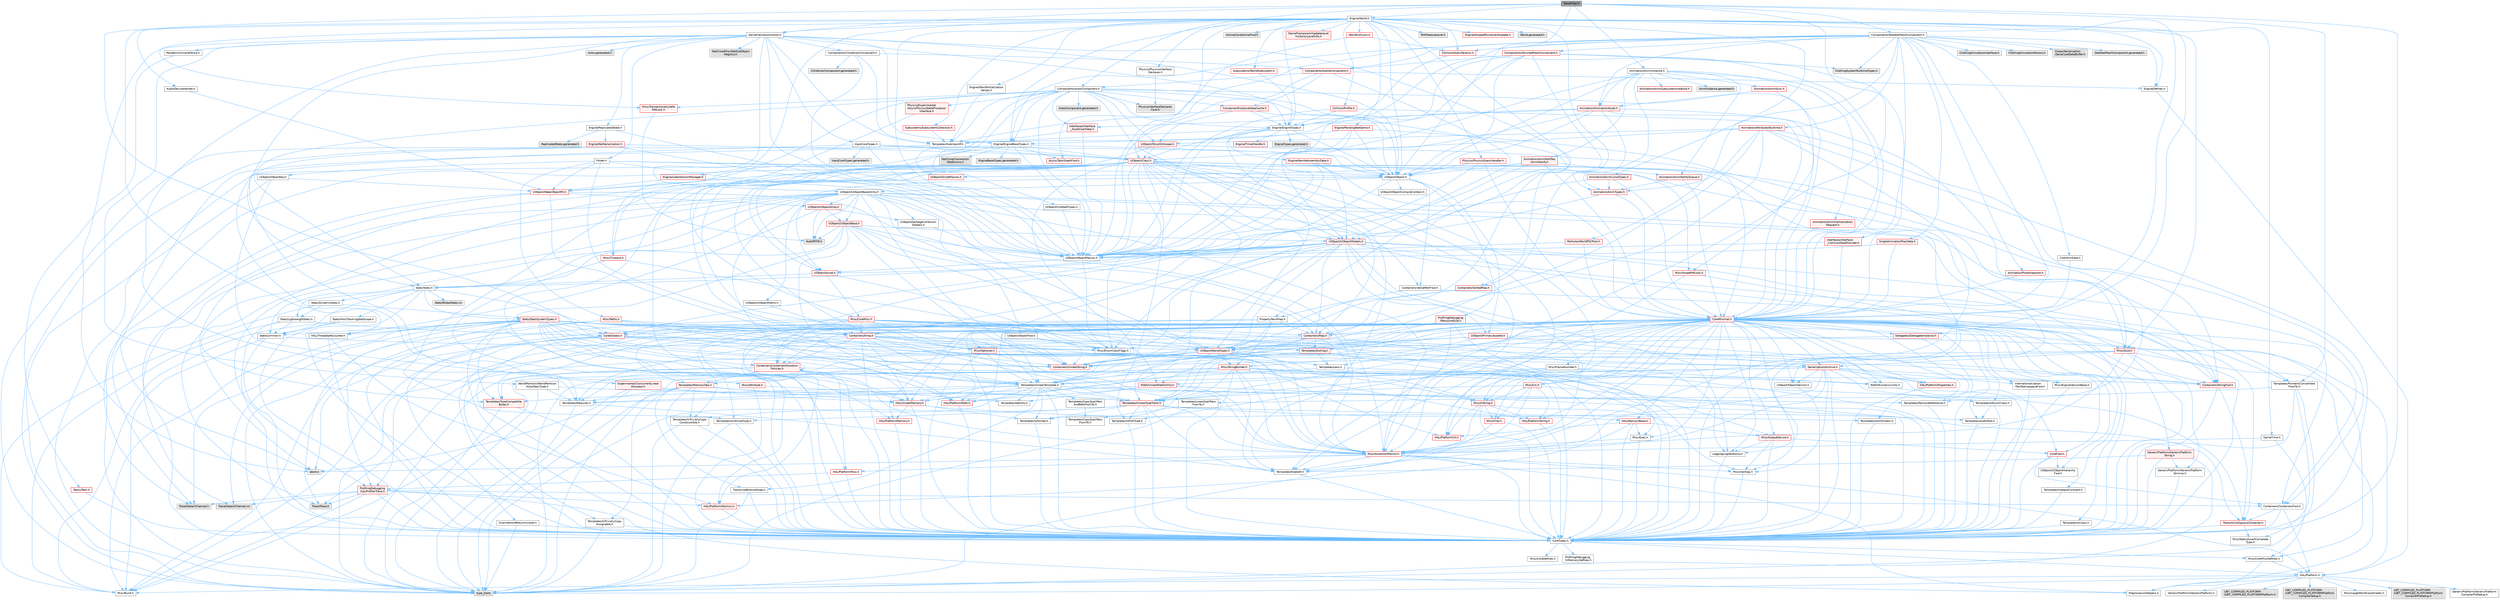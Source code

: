 digraph "TraceFilter.h"
{
 // INTERACTIVE_SVG=YES
 // LATEX_PDF_SIZE
  bgcolor="transparent";
  edge [fontname=Helvetica,fontsize=10,labelfontname=Helvetica,labelfontsize=10];
  node [fontname=Helvetica,fontsize=10,shape=box,height=0.2,width=0.4];
  Node1 [id="Node000001",label="TraceFilter.h",height=0.2,width=0.4,color="gray40", fillcolor="grey60", style="filled", fontcolor="black",tooltip=" "];
  Node1 -> Node2 [id="edge1_Node000001_Node000002",color="steelblue1",style="solid",tooltip=" "];
  Node2 [id="Node000002",label="CoreTypes.h",height=0.2,width=0.4,color="grey40", fillcolor="white", style="filled",URL="$dc/dec/CoreTypes_8h.html",tooltip=" "];
  Node2 -> Node3 [id="edge2_Node000002_Node000003",color="steelblue1",style="solid",tooltip=" "];
  Node3 [id="Node000003",label="HAL/Platform.h",height=0.2,width=0.4,color="grey40", fillcolor="white", style="filled",URL="$d9/dd0/Platform_8h.html",tooltip=" "];
  Node3 -> Node4 [id="edge3_Node000003_Node000004",color="steelblue1",style="solid",tooltip=" "];
  Node4 [id="Node000004",label="Misc/Build.h",height=0.2,width=0.4,color="grey40", fillcolor="white", style="filled",URL="$d3/dbb/Build_8h.html",tooltip=" "];
  Node3 -> Node5 [id="edge4_Node000003_Node000005",color="steelblue1",style="solid",tooltip=" "];
  Node5 [id="Node000005",label="Misc/LargeWorldCoordinates.h",height=0.2,width=0.4,color="grey40", fillcolor="white", style="filled",URL="$d2/dcb/LargeWorldCoordinates_8h.html",tooltip=" "];
  Node3 -> Node6 [id="edge5_Node000003_Node000006",color="steelblue1",style="solid",tooltip=" "];
  Node6 [id="Node000006",label="type_traits",height=0.2,width=0.4,color="grey60", fillcolor="#E0E0E0", style="filled",tooltip=" "];
  Node3 -> Node7 [id="edge6_Node000003_Node000007",color="steelblue1",style="solid",tooltip=" "];
  Node7 [id="Node000007",label="PreprocessorHelpers.h",height=0.2,width=0.4,color="grey40", fillcolor="white", style="filled",URL="$db/ddb/PreprocessorHelpers_8h.html",tooltip=" "];
  Node3 -> Node8 [id="edge7_Node000003_Node000008",color="steelblue1",style="solid",tooltip=" "];
  Node8 [id="Node000008",label="UBT_COMPILED_PLATFORM\l/UBT_COMPILED_PLATFORMPlatform\lCompilerPreSetup.h",height=0.2,width=0.4,color="grey60", fillcolor="#E0E0E0", style="filled",tooltip=" "];
  Node3 -> Node9 [id="edge8_Node000003_Node000009",color="steelblue1",style="solid",tooltip=" "];
  Node9 [id="Node000009",label="GenericPlatform/GenericPlatform\lCompilerPreSetup.h",height=0.2,width=0.4,color="grey40", fillcolor="white", style="filled",URL="$d9/dc8/GenericPlatformCompilerPreSetup_8h.html",tooltip=" "];
  Node3 -> Node10 [id="edge9_Node000003_Node000010",color="steelblue1",style="solid",tooltip=" "];
  Node10 [id="Node000010",label="GenericPlatform/GenericPlatform.h",height=0.2,width=0.4,color="grey40", fillcolor="white", style="filled",URL="$d6/d84/GenericPlatform_8h.html",tooltip=" "];
  Node3 -> Node11 [id="edge10_Node000003_Node000011",color="steelblue1",style="solid",tooltip=" "];
  Node11 [id="Node000011",label="UBT_COMPILED_PLATFORM\l/UBT_COMPILED_PLATFORMPlatform.h",height=0.2,width=0.4,color="grey60", fillcolor="#E0E0E0", style="filled",tooltip=" "];
  Node3 -> Node12 [id="edge11_Node000003_Node000012",color="steelblue1",style="solid",tooltip=" "];
  Node12 [id="Node000012",label="UBT_COMPILED_PLATFORM\l/UBT_COMPILED_PLATFORMPlatform\lCompilerSetup.h",height=0.2,width=0.4,color="grey60", fillcolor="#E0E0E0", style="filled",tooltip=" "];
  Node2 -> Node13 [id="edge12_Node000002_Node000013",color="steelblue1",style="solid",tooltip=" "];
  Node13 [id="Node000013",label="ProfilingDebugging\l/UMemoryDefines.h",height=0.2,width=0.4,color="grey40", fillcolor="white", style="filled",URL="$d2/da2/UMemoryDefines_8h.html",tooltip=" "];
  Node2 -> Node14 [id="edge13_Node000002_Node000014",color="steelblue1",style="solid",tooltip=" "];
  Node14 [id="Node000014",label="Misc/CoreMiscDefines.h",height=0.2,width=0.4,color="grey40", fillcolor="white", style="filled",URL="$da/d38/CoreMiscDefines_8h.html",tooltip=" "];
  Node14 -> Node3 [id="edge14_Node000014_Node000003",color="steelblue1",style="solid",tooltip=" "];
  Node14 -> Node7 [id="edge15_Node000014_Node000007",color="steelblue1",style="solid",tooltip=" "];
  Node2 -> Node15 [id="edge16_Node000002_Node000015",color="steelblue1",style="solid",tooltip=" "];
  Node15 [id="Node000015",label="Misc/CoreDefines.h",height=0.2,width=0.4,color="grey40", fillcolor="white", style="filled",URL="$d3/dd2/CoreDefines_8h.html",tooltip=" "];
  Node1 -> Node16 [id="edge17_Node000001_Node000016",color="steelblue1",style="solid",tooltip=" "];
  Node16 [id="Node000016",label="Templates/EnableIf.h",height=0.2,width=0.4,color="grey40", fillcolor="white", style="filled",URL="$d7/d60/EnableIf_8h.html",tooltip=" "];
  Node16 -> Node2 [id="edge18_Node000016_Node000002",color="steelblue1",style="solid",tooltip=" "];
  Node1 -> Node17 [id="edge19_Node000001_Node000017",color="steelblue1",style="solid",tooltip=" "];
  Node17 [id="Node000017",label="Templates/PointerIsConvertible\lFromTo.h",height=0.2,width=0.4,color="grey40", fillcolor="white", style="filled",URL="$d6/d65/PointerIsConvertibleFromTo_8h.html",tooltip=" "];
  Node17 -> Node2 [id="edge20_Node000017_Node000002",color="steelblue1",style="solid",tooltip=" "];
  Node17 -> Node18 [id="edge21_Node000017_Node000018",color="steelblue1",style="solid",tooltip=" "];
  Node18 [id="Node000018",label="Misc/StaticAssertComplete\lType.h",height=0.2,width=0.4,color="grey40", fillcolor="white", style="filled",URL="$d5/d4e/StaticAssertCompleteType_8h.html",tooltip=" "];
  Node17 -> Node19 [id="edge22_Node000017_Node000019",color="steelblue1",style="solid",tooltip=" "];
  Node19 [id="Node000019",label="Templates/LosesQualifiers\lFromTo.h",height=0.2,width=0.4,color="grey40", fillcolor="white", style="filled",URL="$d2/db3/LosesQualifiersFromTo_8h.html",tooltip=" "];
  Node19 -> Node20 [id="edge23_Node000019_Node000020",color="steelblue1",style="solid",tooltip=" "];
  Node20 [id="Node000020",label="Templates/CopyQualifiers\lFromTo.h",height=0.2,width=0.4,color="grey40", fillcolor="white", style="filled",URL="$d5/db4/CopyQualifiersFromTo_8h.html",tooltip=" "];
  Node19 -> Node6 [id="edge24_Node000019_Node000006",color="steelblue1",style="solid",tooltip=" "];
  Node17 -> Node6 [id="edge25_Node000017_Node000006",color="steelblue1",style="solid",tooltip=" "];
  Node1 -> Node21 [id="edge26_Node000001_Node000021",color="steelblue1",style="solid",tooltip=" "];
  Node21 [id="Node000021",label="GameFramework/Actor.h",height=0.2,width=0.4,color="grey40", fillcolor="white", style="filled",URL="$d0/d43/Actor_8h.html",tooltip=" "];
  Node21 -> Node22 [id="edge27_Node000021_Node000022",color="steelblue1",style="solid",tooltip=" "];
  Node22 [id="Node000022",label="Stats/Stats.h",height=0.2,width=0.4,color="grey40", fillcolor="white", style="filled",URL="$dc/d09/Stats_8h.html",tooltip=" "];
  Node22 -> Node23 [id="edge28_Node000022_Node000023",color="steelblue1",style="solid",tooltip=" "];
  Node23 [id="Node000023",label="CoreGlobals.h",height=0.2,width=0.4,color="red", fillcolor="#FFF0F0", style="filled",URL="$d5/d8c/CoreGlobals_8h.html",tooltip=" "];
  Node23 -> Node24 [id="edge29_Node000023_Node000024",color="steelblue1",style="solid",tooltip=" "];
  Node24 [id="Node000024",label="Containers/UnrealString.h",height=0.2,width=0.4,color="red", fillcolor="#FFF0F0", style="filled",URL="$d5/dba/UnrealString_8h.html",tooltip=" "];
  Node23 -> Node2 [id="edge30_Node000023_Node000002",color="steelblue1",style="solid",tooltip=" "];
  Node23 -> Node4 [id="edge31_Node000023_Node000004",color="steelblue1",style="solid",tooltip=" "];
  Node23 -> Node59 [id="edge32_Node000023_Node000059",color="steelblue1",style="solid",tooltip=" "];
  Node59 [id="Node000059",label="Misc/EnumClassFlags.h",height=0.2,width=0.4,color="grey40", fillcolor="white", style="filled",URL="$d8/de7/EnumClassFlags_8h.html",tooltip=" "];
  Node23 -> Node90 [id="edge33_Node000023_Node000090",color="steelblue1",style="solid",tooltip=" "];
  Node90 [id="Node000090",label="Misc/OutputDevice.h",height=0.2,width=0.4,color="red", fillcolor="#FFF0F0", style="filled",URL="$d7/d32/OutputDevice_8h.html",tooltip=" "];
  Node90 -> Node43 [id="edge34_Node000090_Node000043",color="steelblue1",style="solid",tooltip=" "];
  Node43 [id="Node000043",label="CoreFwd.h",height=0.2,width=0.4,color="red", fillcolor="#FFF0F0", style="filled",URL="$d1/d1e/CoreFwd_8h.html",tooltip=" "];
  Node43 -> Node2 [id="edge35_Node000043_Node000002",color="steelblue1",style="solid",tooltip=" "];
  Node43 -> Node28 [id="edge36_Node000043_Node000028",color="steelblue1",style="solid",tooltip=" "];
  Node28 [id="Node000028",label="Containers/ContainersFwd.h",height=0.2,width=0.4,color="grey40", fillcolor="white", style="filled",URL="$d4/d0a/ContainersFwd_8h.html",tooltip=" "];
  Node28 -> Node3 [id="edge37_Node000028_Node000003",color="steelblue1",style="solid",tooltip=" "];
  Node28 -> Node2 [id="edge38_Node000028_Node000002",color="steelblue1",style="solid",tooltip=" "];
  Node28 -> Node29 [id="edge39_Node000028_Node000029",color="steelblue1",style="solid",tooltip=" "];
  Node29 [id="Node000029",label="Traits/IsContiguousContainer.h",height=0.2,width=0.4,color="red", fillcolor="#FFF0F0", style="filled",URL="$d5/d3c/IsContiguousContainer_8h.html",tooltip=" "];
  Node29 -> Node2 [id="edge40_Node000029_Node000002",color="steelblue1",style="solid",tooltip=" "];
  Node29 -> Node18 [id="edge41_Node000029_Node000018",color="steelblue1",style="solid",tooltip=" "];
  Node43 -> Node45 [id="edge42_Node000043_Node000045",color="steelblue1",style="solid",tooltip=" "];
  Node45 [id="Node000045",label="UObject/UObjectHierarchy\lFwd.h",height=0.2,width=0.4,color="grey40", fillcolor="white", style="filled",URL="$d3/d13/UObjectHierarchyFwd_8h.html",tooltip=" "];
  Node90 -> Node2 [id="edge43_Node000090_Node000002",color="steelblue1",style="solid",tooltip=" "];
  Node90 -> Node36 [id="edge44_Node000090_Node000036",color="steelblue1",style="solid",tooltip=" "];
  Node36 [id="Node000036",label="Logging/LogVerbosity.h",height=0.2,width=0.4,color="grey40", fillcolor="white", style="filled",URL="$d2/d8f/LogVerbosity_8h.html",tooltip=" "];
  Node36 -> Node2 [id="edge45_Node000036_Node000002",color="steelblue1",style="solid",tooltip=" "];
  Node90 -> Node76 [id="edge46_Node000090_Node000076",color="steelblue1",style="solid",tooltip=" "];
  Node76 [id="Node000076",label="Misc/VarArgs.h",height=0.2,width=0.4,color="grey40", fillcolor="white", style="filled",URL="$d5/d6f/VarArgs_8h.html",tooltip=" "];
  Node76 -> Node2 [id="edge47_Node000076_Node000002",color="steelblue1",style="solid",tooltip=" "];
  Node23 -> Node63 [id="edge48_Node000023_Node000063",color="steelblue1",style="solid",tooltip=" "];
  Node63 [id="Node000063",label="ProfilingDebugging\l/CpuProfilerTrace.h",height=0.2,width=0.4,color="red", fillcolor="#FFF0F0", style="filled",URL="$da/dcb/CpuProfilerTrace_8h.html",tooltip=" "];
  Node63 -> Node2 [id="edge49_Node000063_Node000002",color="steelblue1",style="solid",tooltip=" "];
  Node63 -> Node28 [id="edge50_Node000063_Node000028",color="steelblue1",style="solid",tooltip=" "];
  Node63 -> Node64 [id="edge51_Node000063_Node000064",color="steelblue1",style="solid",tooltip=" "];
  Node64 [id="Node000064",label="HAL/PlatformAtomics.h",height=0.2,width=0.4,color="red", fillcolor="#FFF0F0", style="filled",URL="$d3/d36/PlatformAtomics_8h.html",tooltip=" "];
  Node64 -> Node2 [id="edge52_Node000064_Node000002",color="steelblue1",style="solid",tooltip=" "];
  Node63 -> Node7 [id="edge53_Node000063_Node000007",color="steelblue1",style="solid",tooltip=" "];
  Node63 -> Node4 [id="edge54_Node000063_Node000004",color="steelblue1",style="solid",tooltip=" "];
  Node63 -> Node68 [id="edge55_Node000063_Node000068",color="steelblue1",style="solid",tooltip=" "];
  Node68 [id="Node000068",label="Trace/Detail/Channel.h",height=0.2,width=0.4,color="grey60", fillcolor="#E0E0E0", style="filled",tooltip=" "];
  Node63 -> Node69 [id="edge56_Node000063_Node000069",color="steelblue1",style="solid",tooltip=" "];
  Node69 [id="Node000069",label="Trace/Detail/Channel.inl",height=0.2,width=0.4,color="grey60", fillcolor="#E0E0E0", style="filled",tooltip=" "];
  Node63 -> Node70 [id="edge57_Node000063_Node000070",color="steelblue1",style="solid",tooltip=" "];
  Node70 [id="Node000070",label="Trace/Trace.h",height=0.2,width=0.4,color="grey60", fillcolor="#E0E0E0", style="filled",tooltip=" "];
  Node23 -> Node37 [id="edge58_Node000023_Node000037",color="steelblue1",style="solid",tooltip=" "];
  Node37 [id="Node000037",label="UObject/NameTypes.h",height=0.2,width=0.4,color="red", fillcolor="#FFF0F0", style="filled",URL="$d6/d35/NameTypes_8h.html",tooltip=" "];
  Node37 -> Node2 [id="edge59_Node000037_Node000002",color="steelblue1",style="solid",tooltip=" "];
  Node37 -> Node38 [id="edge60_Node000037_Node000038",color="steelblue1",style="solid",tooltip=" "];
  Node38 [id="Node000038",label="Misc/AssertionMacros.h",height=0.2,width=0.4,color="red", fillcolor="#FFF0F0", style="filled",URL="$d0/dfa/AssertionMacros_8h.html",tooltip=" "];
  Node38 -> Node2 [id="edge61_Node000038_Node000002",color="steelblue1",style="solid",tooltip=" "];
  Node38 -> Node3 [id="edge62_Node000038_Node000003",color="steelblue1",style="solid",tooltip=" "];
  Node38 -> Node39 [id="edge63_Node000038_Node000039",color="steelblue1",style="solid",tooltip=" "];
  Node39 [id="Node000039",label="HAL/PlatformMisc.h",height=0.2,width=0.4,color="red", fillcolor="#FFF0F0", style="filled",URL="$d0/df5/PlatformMisc_8h.html",tooltip=" "];
  Node39 -> Node2 [id="edge64_Node000039_Node000002",color="steelblue1",style="solid",tooltip=" "];
  Node39 -> Node63 [id="edge65_Node000039_Node000063",color="steelblue1",style="solid",tooltip=" "];
  Node38 -> Node7 [id="edge66_Node000038_Node000007",color="steelblue1",style="solid",tooltip=" "];
  Node38 -> Node16 [id="edge67_Node000038_Node000016",color="steelblue1",style="solid",tooltip=" "];
  Node38 -> Node76 [id="edge68_Node000038_Node000076",color="steelblue1",style="solid",tooltip=" "];
  Node38 -> Node83 [id="edge69_Node000038_Node000083",color="steelblue1",style="solid",tooltip=" "];
  Node83 [id="Node000083",label="atomic",height=0.2,width=0.4,color="grey60", fillcolor="#E0E0E0", style="filled",tooltip=" "];
  Node37 -> Node84 [id="edge70_Node000037_Node000084",color="steelblue1",style="solid",tooltip=" "];
  Node84 [id="Node000084",label="HAL/UnrealMemory.h",height=0.2,width=0.4,color="red", fillcolor="#FFF0F0", style="filled",URL="$d9/d96/UnrealMemory_8h.html",tooltip=" "];
  Node84 -> Node2 [id="edge71_Node000084_Node000002",color="steelblue1",style="solid",tooltip=" "];
  Node84 -> Node88 [id="edge72_Node000084_Node000088",color="steelblue1",style="solid",tooltip=" "];
  Node88 [id="Node000088",label="HAL/MemoryBase.h",height=0.2,width=0.4,color="red", fillcolor="#FFF0F0", style="filled",URL="$d6/d9f/MemoryBase_8h.html",tooltip=" "];
  Node88 -> Node2 [id="edge73_Node000088_Node000002",color="steelblue1",style="solid",tooltip=" "];
  Node88 -> Node64 [id="edge74_Node000088_Node000064",color="steelblue1",style="solid",tooltip=" "];
  Node88 -> Node47 [id="edge75_Node000088_Node000047",color="steelblue1",style="solid",tooltip=" "];
  Node47 [id="Node000047",label="HAL/PlatformCrt.h",height=0.2,width=0.4,color="red", fillcolor="#FFF0F0", style="filled",URL="$d8/d75/PlatformCrt_8h.html",tooltip=" "];
  Node88 -> Node89 [id="edge76_Node000088_Node000089",color="steelblue1",style="solid",tooltip=" "];
  Node89 [id="Node000089",label="Misc/Exec.h",height=0.2,width=0.4,color="grey40", fillcolor="white", style="filled",URL="$de/ddb/Exec_8h.html",tooltip=" "];
  Node89 -> Node2 [id="edge77_Node000089_Node000002",color="steelblue1",style="solid",tooltip=" "];
  Node89 -> Node38 [id="edge78_Node000089_Node000038",color="steelblue1",style="solid",tooltip=" "];
  Node88 -> Node90 [id="edge79_Node000088_Node000090",color="steelblue1",style="solid",tooltip=" "];
  Node84 -> Node100 [id="edge80_Node000084_Node000100",color="steelblue1",style="solid",tooltip=" "];
  Node100 [id="Node000100",label="HAL/PlatformMemory.h",height=0.2,width=0.4,color="red", fillcolor="#FFF0F0", style="filled",URL="$de/d68/PlatformMemory_8h.html",tooltip=" "];
  Node100 -> Node2 [id="edge81_Node000100_Node000002",color="steelblue1",style="solid",tooltip=" "];
  Node84 -> Node103 [id="edge82_Node000084_Node000103",color="steelblue1",style="solid",tooltip=" "];
  Node103 [id="Node000103",label="Templates/IsPointer.h",height=0.2,width=0.4,color="grey40", fillcolor="white", style="filled",URL="$d7/d05/IsPointer_8h.html",tooltip=" "];
  Node103 -> Node2 [id="edge83_Node000103_Node000002",color="steelblue1",style="solid",tooltip=" "];
  Node37 -> Node104 [id="edge84_Node000037_Node000104",color="steelblue1",style="solid",tooltip=" "];
  Node104 [id="Node000104",label="Templates/UnrealTypeTraits.h",height=0.2,width=0.4,color="red", fillcolor="#FFF0F0", style="filled",URL="$d2/d2d/UnrealTypeTraits_8h.html",tooltip=" "];
  Node104 -> Node2 [id="edge85_Node000104_Node000002",color="steelblue1",style="solid",tooltip=" "];
  Node104 -> Node103 [id="edge86_Node000104_Node000103",color="steelblue1",style="solid",tooltip=" "];
  Node104 -> Node38 [id="edge87_Node000104_Node000038",color="steelblue1",style="solid",tooltip=" "];
  Node104 -> Node96 [id="edge88_Node000104_Node000096",color="steelblue1",style="solid",tooltip=" "];
  Node96 [id="Node000096",label="Templates/AndOrNot.h",height=0.2,width=0.4,color="grey40", fillcolor="white", style="filled",URL="$db/d0a/AndOrNot_8h.html",tooltip=" "];
  Node96 -> Node2 [id="edge89_Node000096_Node000002",color="steelblue1",style="solid",tooltip=" "];
  Node104 -> Node16 [id="edge90_Node000104_Node000016",color="steelblue1",style="solid",tooltip=" "];
  Node104 -> Node105 [id="edge91_Node000104_Node000105",color="steelblue1",style="solid",tooltip=" "];
  Node105 [id="Node000105",label="Templates/IsArithmetic.h",height=0.2,width=0.4,color="grey40", fillcolor="white", style="filled",URL="$d2/d5d/IsArithmetic_8h.html",tooltip=" "];
  Node105 -> Node2 [id="edge92_Node000105_Node000002",color="steelblue1",style="solid",tooltip=" "];
  Node104 -> Node107 [id="edge93_Node000104_Node000107",color="steelblue1",style="solid",tooltip=" "];
  Node107 [id="Node000107",label="Templates/IsPODType.h",height=0.2,width=0.4,color="grey40", fillcolor="white", style="filled",URL="$d7/db1/IsPODType_8h.html",tooltip=" "];
  Node107 -> Node2 [id="edge94_Node000107_Node000002",color="steelblue1",style="solid",tooltip=" "];
  Node104 -> Node108 [id="edge95_Node000104_Node000108",color="steelblue1",style="solid",tooltip=" "];
  Node108 [id="Node000108",label="Templates/IsUECoreType.h",height=0.2,width=0.4,color="grey40", fillcolor="white", style="filled",URL="$d1/db8/IsUECoreType_8h.html",tooltip=" "];
  Node108 -> Node2 [id="edge96_Node000108_Node000002",color="steelblue1",style="solid",tooltip=" "];
  Node108 -> Node6 [id="edge97_Node000108_Node000006",color="steelblue1",style="solid",tooltip=" "];
  Node104 -> Node97 [id="edge98_Node000104_Node000097",color="steelblue1",style="solid",tooltip=" "];
  Node97 [id="Node000097",label="Templates/IsTriviallyCopy\lConstructible.h",height=0.2,width=0.4,color="grey40", fillcolor="white", style="filled",URL="$d3/d78/IsTriviallyCopyConstructible_8h.html",tooltip=" "];
  Node97 -> Node2 [id="edge99_Node000097_Node000002",color="steelblue1",style="solid",tooltip=" "];
  Node97 -> Node6 [id="edge100_Node000097_Node000006",color="steelblue1",style="solid",tooltip=" "];
  Node37 -> Node109 [id="edge101_Node000037_Node000109",color="steelblue1",style="solid",tooltip=" "];
  Node109 [id="Node000109",label="Templates/UnrealTemplate.h",height=0.2,width=0.4,color="grey40", fillcolor="white", style="filled",URL="$d4/d24/UnrealTemplate_8h.html",tooltip=" "];
  Node109 -> Node2 [id="edge102_Node000109_Node000002",color="steelblue1",style="solid",tooltip=" "];
  Node109 -> Node103 [id="edge103_Node000109_Node000103",color="steelblue1",style="solid",tooltip=" "];
  Node109 -> Node84 [id="edge104_Node000109_Node000084",color="steelblue1",style="solid",tooltip=" "];
  Node109 -> Node110 [id="edge105_Node000109_Node000110",color="steelblue1",style="solid",tooltip=" "];
  Node110 [id="Node000110",label="Templates/CopyQualifiers\lAndRefsFromTo.h",height=0.2,width=0.4,color="grey40", fillcolor="white", style="filled",URL="$d3/db3/CopyQualifiersAndRefsFromTo_8h.html",tooltip=" "];
  Node110 -> Node20 [id="edge106_Node000110_Node000020",color="steelblue1",style="solid",tooltip=" "];
  Node109 -> Node104 [id="edge107_Node000109_Node000104",color="steelblue1",style="solid",tooltip=" "];
  Node109 -> Node111 [id="edge108_Node000109_Node000111",color="steelblue1",style="solid",tooltip=" "];
  Node111 [id="Node000111",label="Templates/RemoveReference.h",height=0.2,width=0.4,color="grey40", fillcolor="white", style="filled",URL="$da/dbe/RemoveReference_8h.html",tooltip=" "];
  Node111 -> Node2 [id="edge109_Node000111_Node000002",color="steelblue1",style="solid",tooltip=" "];
  Node109 -> Node78 [id="edge110_Node000109_Node000078",color="steelblue1",style="solid",tooltip=" "];
  Node78 [id="Node000078",label="Templates/Requires.h",height=0.2,width=0.4,color="grey40", fillcolor="white", style="filled",URL="$dc/d96/Requires_8h.html",tooltip=" "];
  Node78 -> Node16 [id="edge111_Node000078_Node000016",color="steelblue1",style="solid",tooltip=" "];
  Node78 -> Node6 [id="edge112_Node000078_Node000006",color="steelblue1",style="solid",tooltip=" "];
  Node109 -> Node112 [id="edge113_Node000109_Node000112",color="steelblue1",style="solid",tooltip=" "];
  Node112 [id="Node000112",label="Templates/TypeCompatible\lBytes.h",height=0.2,width=0.4,color="red", fillcolor="#FFF0F0", style="filled",URL="$df/d0a/TypeCompatibleBytes_8h.html",tooltip=" "];
  Node112 -> Node2 [id="edge114_Node000112_Node000002",color="steelblue1",style="solid",tooltip=" "];
  Node112 -> Node6 [id="edge115_Node000112_Node000006",color="steelblue1",style="solid",tooltip=" "];
  Node109 -> Node79 [id="edge116_Node000109_Node000079",color="steelblue1",style="solid",tooltip=" "];
  Node79 [id="Node000079",label="Templates/Identity.h",height=0.2,width=0.4,color="grey40", fillcolor="white", style="filled",URL="$d0/dd5/Identity_8h.html",tooltip=" "];
  Node109 -> Node29 [id="edge117_Node000109_Node000029",color="steelblue1",style="solid",tooltip=" "];
  Node109 -> Node113 [id="edge118_Node000109_Node000113",color="steelblue1",style="solid",tooltip=" "];
  Node113 [id="Node000113",label="Traits/UseBitwiseSwap.h",height=0.2,width=0.4,color="grey40", fillcolor="white", style="filled",URL="$db/df3/UseBitwiseSwap_8h.html",tooltip=" "];
  Node113 -> Node2 [id="edge119_Node000113_Node000002",color="steelblue1",style="solid",tooltip=" "];
  Node113 -> Node6 [id="edge120_Node000113_Node000006",color="steelblue1",style="solid",tooltip=" "];
  Node109 -> Node6 [id="edge121_Node000109_Node000006",color="steelblue1",style="solid",tooltip=" "];
  Node37 -> Node24 [id="edge122_Node000037_Node000024",color="steelblue1",style="solid",tooltip=" "];
  Node37 -> Node41 [id="edge123_Node000037_Node000041",color="steelblue1",style="solid",tooltip=" "];
  Node41 [id="Node000041",label="Containers/StringFwd.h",height=0.2,width=0.4,color="red", fillcolor="#FFF0F0", style="filled",URL="$df/d37/StringFwd_8h.html",tooltip=" "];
  Node41 -> Node2 [id="edge124_Node000041_Node000002",color="steelblue1",style="solid",tooltip=" "];
  Node41 -> Node29 [id="edge125_Node000041_Node000029",color="steelblue1",style="solid",tooltip=" "];
  Node37 -> Node183 [id="edge126_Node000037_Node000183",color="steelblue1",style="solid",tooltip=" "];
  Node183 [id="Node000183",label="Misc/StringBuilder.h",height=0.2,width=0.4,color="red", fillcolor="#FFF0F0", style="filled",URL="$d4/d52/StringBuilder_8h.html",tooltip=" "];
  Node183 -> Node41 [id="edge127_Node000183_Node000041",color="steelblue1",style="solid",tooltip=" "];
  Node183 -> Node2 [id="edge128_Node000183_Node000002",color="steelblue1",style="solid",tooltip=" "];
  Node183 -> Node86 [id="edge129_Node000183_Node000086",color="steelblue1",style="solid",tooltip=" "];
  Node86 [id="Node000086",label="HAL/PlatformString.h",height=0.2,width=0.4,color="red", fillcolor="#FFF0F0", style="filled",URL="$db/db5/PlatformString_8h.html",tooltip=" "];
  Node86 -> Node2 [id="edge130_Node000086_Node000002",color="steelblue1",style="solid",tooltip=" "];
  Node183 -> Node84 [id="edge131_Node000183_Node000084",color="steelblue1",style="solid",tooltip=" "];
  Node183 -> Node38 [id="edge132_Node000183_Node000038",color="steelblue1",style="solid",tooltip=" "];
  Node183 -> Node154 [id="edge133_Node000183_Node000154",color="steelblue1",style="solid",tooltip=" "];
  Node154 [id="Node000154",label="Misc/CString.h",height=0.2,width=0.4,color="red", fillcolor="#FFF0F0", style="filled",URL="$d2/d49/CString_8h.html",tooltip=" "];
  Node154 -> Node2 [id="edge134_Node000154_Node000002",color="steelblue1",style="solid",tooltip=" "];
  Node154 -> Node47 [id="edge135_Node000154_Node000047",color="steelblue1",style="solid",tooltip=" "];
  Node154 -> Node86 [id="edge136_Node000154_Node000086",color="steelblue1",style="solid",tooltip=" "];
  Node154 -> Node38 [id="edge137_Node000154_Node000038",color="steelblue1",style="solid",tooltip=" "];
  Node154 -> Node155 [id="edge138_Node000154_Node000155",color="steelblue1",style="solid",tooltip=" "];
  Node155 [id="Node000155",label="Misc/Char.h",height=0.2,width=0.4,color="red", fillcolor="#FFF0F0", style="filled",URL="$d0/d58/Char_8h.html",tooltip=" "];
  Node155 -> Node2 [id="edge139_Node000155_Node000002",color="steelblue1",style="solid",tooltip=" "];
  Node155 -> Node6 [id="edge140_Node000155_Node000006",color="steelblue1",style="solid",tooltip=" "];
  Node154 -> Node76 [id="edge141_Node000154_Node000076",color="steelblue1",style="solid",tooltip=" "];
  Node183 -> Node16 [id="edge142_Node000183_Node000016",color="steelblue1",style="solid",tooltip=" "];
  Node183 -> Node78 [id="edge143_Node000183_Node000078",color="steelblue1",style="solid",tooltip=" "];
  Node183 -> Node109 [id="edge144_Node000183_Node000109",color="steelblue1",style="solid",tooltip=" "];
  Node183 -> Node104 [id="edge145_Node000183_Node000104",color="steelblue1",style="solid",tooltip=" "];
  Node183 -> Node29 [id="edge146_Node000183_Node000029",color="steelblue1",style="solid",tooltip=" "];
  Node183 -> Node6 [id="edge147_Node000183_Node000006",color="steelblue1",style="solid",tooltip=" "];
  Node37 -> Node70 [id="edge148_Node000037_Node000070",color="steelblue1",style="solid",tooltip=" "];
  Node23 -> Node83 [id="edge149_Node000023_Node000083",color="steelblue1",style="solid",tooltip=" "];
  Node22 -> Node2 [id="edge150_Node000022_Node000002",color="steelblue1",style="solid",tooltip=" "];
  Node22 -> Node191 [id="edge151_Node000022_Node000191",color="steelblue1",style="solid",tooltip=" "];
  Node191 [id="Node000191",label="StatsCommon.h",height=0.2,width=0.4,color="grey40", fillcolor="white", style="filled",URL="$df/d16/StatsCommon_8h.html",tooltip=" "];
  Node191 -> Node2 [id="edge152_Node000191_Node000002",color="steelblue1",style="solid",tooltip=" "];
  Node191 -> Node4 [id="edge153_Node000191_Node000004",color="steelblue1",style="solid",tooltip=" "];
  Node191 -> Node59 [id="edge154_Node000191_Node000059",color="steelblue1",style="solid",tooltip=" "];
  Node22 -> Node192 [id="edge155_Node000022_Node000192",color="steelblue1",style="solid",tooltip=" "];
  Node192 [id="Node000192",label="Stats/DynamicStats.h",height=0.2,width=0.4,color="grey40", fillcolor="white", style="filled",URL="$dc/d24/DynamicStats_8h.html",tooltip=" "];
  Node192 -> Node4 [id="edge156_Node000192_Node000004",color="steelblue1",style="solid",tooltip=" "];
  Node192 -> Node193 [id="edge157_Node000192_Node000193",color="steelblue1",style="solid",tooltip=" "];
  Node193 [id="Node000193",label="Stats/LightweightStats.h",height=0.2,width=0.4,color="grey40", fillcolor="white", style="filled",URL="$d5/d66/LightweightStats_8h.html",tooltip=" "];
  Node193 -> Node2 [id="edge158_Node000193_Node000002",color="steelblue1",style="solid",tooltip=" "];
  Node193 -> Node23 [id="edge159_Node000193_Node000023",color="steelblue1",style="solid",tooltip=" "];
  Node193 -> Node4 [id="edge160_Node000193_Node000004",color="steelblue1",style="solid",tooltip=" "];
  Node193 -> Node191 [id="edge161_Node000193_Node000191",color="steelblue1",style="solid",tooltip=" "];
  Node192 -> Node194 [id="edge162_Node000192_Node000194",color="steelblue1",style="solid",tooltip=" "];
  Node194 [id="Node000194",label="Stats/StatsSystemTypes.h",height=0.2,width=0.4,color="red", fillcolor="#FFF0F0", style="filled",URL="$d1/d5a/StatsSystemTypes_8h.html",tooltip=" "];
  Node194 -> Node4 [id="edge163_Node000194_Node000004",color="steelblue1",style="solid",tooltip=" "];
  Node194 -> Node14 [id="edge164_Node000194_Node000014",color="steelblue1",style="solid",tooltip=" "];
  Node194 -> Node130 [id="edge165_Node000194_Node000130",color="steelblue1",style="solid",tooltip=" "];
  Node130 [id="Node000130",label="Containers/Array.h",height=0.2,width=0.4,color="red", fillcolor="#FFF0F0", style="filled",URL="$df/dd0/Array_8h.html",tooltip=" "];
  Node130 -> Node2 [id="edge166_Node000130_Node000002",color="steelblue1",style="solid",tooltip=" "];
  Node130 -> Node38 [id="edge167_Node000130_Node000038",color="steelblue1",style="solid",tooltip=" "];
  Node130 -> Node84 [id="edge168_Node000130_Node000084",color="steelblue1",style="solid",tooltip=" "];
  Node130 -> Node104 [id="edge169_Node000130_Node000104",color="steelblue1",style="solid",tooltip=" "];
  Node130 -> Node109 [id="edge170_Node000130_Node000109",color="steelblue1",style="solid",tooltip=" "];
  Node130 -> Node118 [id="edge171_Node000130_Node000118",color="steelblue1",style="solid",tooltip=" "];
  Node118 [id="Node000118",label="Containers/ContainerAllocation\lPolicies.h",height=0.2,width=0.4,color="red", fillcolor="#FFF0F0", style="filled",URL="$d7/dff/ContainerAllocationPolicies_8h.html",tooltip=" "];
  Node118 -> Node2 [id="edge172_Node000118_Node000002",color="steelblue1",style="solid",tooltip=" "];
  Node118 -> Node118 [id="edge173_Node000118_Node000118",color="steelblue1",style="solid",tooltip=" "];
  Node118 -> Node120 [id="edge174_Node000118_Node000120",color="steelblue1",style="solid",tooltip=" "];
  Node120 [id="Node000120",label="HAL/PlatformMath.h",height=0.2,width=0.4,color="red", fillcolor="#FFF0F0", style="filled",URL="$dc/d53/PlatformMath_8h.html",tooltip=" "];
  Node120 -> Node2 [id="edge175_Node000120_Node000002",color="steelblue1",style="solid",tooltip=" "];
  Node118 -> Node84 [id="edge176_Node000118_Node000084",color="steelblue1",style="solid",tooltip=" "];
  Node118 -> Node57 [id="edge177_Node000118_Node000057",color="steelblue1",style="solid",tooltip=" "];
  Node57 [id="Node000057",label="Math/NumericLimits.h",height=0.2,width=0.4,color="grey40", fillcolor="white", style="filled",URL="$df/d1b/NumericLimits_8h.html",tooltip=" "];
  Node57 -> Node2 [id="edge178_Node000057_Node000002",color="steelblue1",style="solid",tooltip=" "];
  Node118 -> Node38 [id="edge179_Node000118_Node000038",color="steelblue1",style="solid",tooltip=" "];
  Node118 -> Node129 [id="edge180_Node000118_Node000129",color="steelblue1",style="solid",tooltip=" "];
  Node129 [id="Node000129",label="Templates/MemoryOps.h",height=0.2,width=0.4,color="red", fillcolor="#FFF0F0", style="filled",URL="$db/dea/MemoryOps_8h.html",tooltip=" "];
  Node129 -> Node2 [id="edge181_Node000129_Node000002",color="steelblue1",style="solid",tooltip=" "];
  Node129 -> Node84 [id="edge182_Node000129_Node000084",color="steelblue1",style="solid",tooltip=" "];
  Node129 -> Node98 [id="edge183_Node000129_Node000098",color="steelblue1",style="solid",tooltip=" "];
  Node98 [id="Node000098",label="Templates/IsTriviallyCopy\lAssignable.h",height=0.2,width=0.4,color="grey40", fillcolor="white", style="filled",URL="$d2/df2/IsTriviallyCopyAssignable_8h.html",tooltip=" "];
  Node98 -> Node2 [id="edge184_Node000098_Node000002",color="steelblue1",style="solid",tooltip=" "];
  Node98 -> Node6 [id="edge185_Node000098_Node000006",color="steelblue1",style="solid",tooltip=" "];
  Node129 -> Node97 [id="edge186_Node000129_Node000097",color="steelblue1",style="solid",tooltip=" "];
  Node129 -> Node78 [id="edge187_Node000129_Node000078",color="steelblue1",style="solid",tooltip=" "];
  Node129 -> Node104 [id="edge188_Node000129_Node000104",color="steelblue1",style="solid",tooltip=" "];
  Node129 -> Node113 [id="edge189_Node000129_Node000113",color="steelblue1",style="solid",tooltip=" "];
  Node129 -> Node6 [id="edge190_Node000129_Node000006",color="steelblue1",style="solid",tooltip=" "];
  Node118 -> Node112 [id="edge191_Node000118_Node000112",color="steelblue1",style="solid",tooltip=" "];
  Node118 -> Node6 [id="edge192_Node000118_Node000006",color="steelblue1",style="solid",tooltip=" "];
  Node130 -> Node137 [id="edge193_Node000130_Node000137",color="steelblue1",style="solid",tooltip=" "];
  Node137 [id="Node000137",label="Serialization/Archive.h",height=0.2,width=0.4,color="red", fillcolor="#FFF0F0", style="filled",URL="$d7/d3b/Archive_8h.html",tooltip=" "];
  Node137 -> Node43 [id="edge194_Node000137_Node000043",color="steelblue1",style="solid",tooltip=" "];
  Node137 -> Node2 [id="edge195_Node000137_Node000002",color="steelblue1",style="solid",tooltip=" "];
  Node137 -> Node138 [id="edge196_Node000137_Node000138",color="steelblue1",style="solid",tooltip=" "];
  Node138 [id="Node000138",label="HAL/PlatformProperties.h",height=0.2,width=0.4,color="red", fillcolor="#FFF0F0", style="filled",URL="$d9/db0/PlatformProperties_8h.html",tooltip=" "];
  Node138 -> Node2 [id="edge197_Node000138_Node000002",color="steelblue1",style="solid",tooltip=" "];
  Node137 -> Node141 [id="edge198_Node000137_Node000141",color="steelblue1",style="solid",tooltip=" "];
  Node141 [id="Node000141",label="Internationalization\l/TextNamespaceFwd.h",height=0.2,width=0.4,color="grey40", fillcolor="white", style="filled",URL="$d8/d97/TextNamespaceFwd_8h.html",tooltip=" "];
  Node141 -> Node2 [id="edge199_Node000141_Node000002",color="steelblue1",style="solid",tooltip=" "];
  Node137 -> Node38 [id="edge200_Node000137_Node000038",color="steelblue1",style="solid",tooltip=" "];
  Node137 -> Node4 [id="edge201_Node000137_Node000004",color="steelblue1",style="solid",tooltip=" "];
  Node137 -> Node142 [id="edge202_Node000137_Node000142",color="steelblue1",style="solid",tooltip=" "];
  Node142 [id="Node000142",label="Misc/EngineVersionBase.h",height=0.2,width=0.4,color="grey40", fillcolor="white", style="filled",URL="$d5/d2b/EngineVersionBase_8h.html",tooltip=" "];
  Node142 -> Node2 [id="edge203_Node000142_Node000002",color="steelblue1",style="solid",tooltip=" "];
  Node137 -> Node76 [id="edge204_Node000137_Node000076",color="steelblue1",style="solid",tooltip=" "];
  Node137 -> Node16 [id="edge205_Node000137_Node000016",color="steelblue1",style="solid",tooltip=" "];
  Node137 -> Node145 [id="edge206_Node000137_Node000145",color="steelblue1",style="solid",tooltip=" "];
  Node145 [id="Node000145",label="Templates/IsEnumClass.h",height=0.2,width=0.4,color="grey40", fillcolor="white", style="filled",URL="$d7/d15/IsEnumClass_8h.html",tooltip=" "];
  Node145 -> Node2 [id="edge207_Node000145_Node000002",color="steelblue1",style="solid",tooltip=" "];
  Node145 -> Node96 [id="edge208_Node000145_Node000096",color="steelblue1",style="solid",tooltip=" "];
  Node137 -> Node109 [id="edge209_Node000137_Node000109",color="steelblue1",style="solid",tooltip=" "];
  Node137 -> Node146 [id="edge210_Node000137_Node000146",color="steelblue1",style="solid",tooltip=" "];
  Node146 [id="Node000146",label="UObject/ObjectVersion.h",height=0.2,width=0.4,color="grey40", fillcolor="white", style="filled",URL="$da/d63/ObjectVersion_8h.html",tooltip=" "];
  Node146 -> Node2 [id="edge211_Node000146_Node000002",color="steelblue1",style="solid",tooltip=" "];
  Node130 -> Node168 [id="edge212_Node000130_Node000168",color="steelblue1",style="solid",tooltip=" "];
  Node168 [id="Node000168",label="Templates/Less.h",height=0.2,width=0.4,color="grey40", fillcolor="white", style="filled",URL="$de/dc8/Less_8h.html",tooltip=" "];
  Node168 -> Node2 [id="edge213_Node000168_Node000002",color="steelblue1",style="solid",tooltip=" "];
  Node168 -> Node109 [id="edge214_Node000168_Node000109",color="steelblue1",style="solid",tooltip=" "];
  Node130 -> Node19 [id="edge215_Node000130_Node000019",color="steelblue1",style="solid",tooltip=" "];
  Node130 -> Node78 [id="edge216_Node000130_Node000078",color="steelblue1",style="solid",tooltip=" "];
  Node130 -> Node175 [id="edge217_Node000130_Node000175",color="steelblue1",style="solid",tooltip=" "];
  Node175 [id="Node000175",label="Templates/Sorting.h",height=0.2,width=0.4,color="red", fillcolor="#FFF0F0", style="filled",URL="$d3/d9e/Sorting_8h.html",tooltip=" "];
  Node175 -> Node2 [id="edge218_Node000175_Node000002",color="steelblue1",style="solid",tooltip=" "];
  Node175 -> Node120 [id="edge219_Node000175_Node000120",color="steelblue1",style="solid",tooltip=" "];
  Node175 -> Node168 [id="edge220_Node000175_Node000168",color="steelblue1",style="solid",tooltip=" "];
  Node130 -> Node6 [id="edge221_Node000130_Node000006",color="steelblue1",style="solid",tooltip=" "];
  Node194 -> Node118 [id="edge222_Node000194_Node000118",color="steelblue1",style="solid",tooltip=" "];
  Node194 -> Node24 [id="edge223_Node000194_Node000024",color="steelblue1",style="solid",tooltip=" "];
  Node194 -> Node23 [id="edge224_Node000194_Node000023",color="steelblue1",style="solid",tooltip=" "];
  Node194 -> Node2 [id="edge225_Node000194_Node000002",color="steelblue1",style="solid",tooltip=" "];
  Node194 -> Node47 [id="edge226_Node000194_Node000047",color="steelblue1",style="solid",tooltip=" "];
  Node194 -> Node100 [id="edge227_Node000194_Node000100",color="steelblue1",style="solid",tooltip=" "];
  Node194 -> Node39 [id="edge228_Node000194_Node000039",color="steelblue1",style="solid",tooltip=" "];
  Node194 -> Node92 [id="edge229_Node000194_Node000092",color="steelblue1",style="solid",tooltip=" "];
  Node92 [id="Node000092",label="HAL/ThreadSafeCounter.h",height=0.2,width=0.4,color="grey40", fillcolor="white", style="filled",URL="$dc/dc9/ThreadSafeCounter_8h.html",tooltip=" "];
  Node92 -> Node2 [id="edge230_Node000092_Node000002",color="steelblue1",style="solid",tooltip=" "];
  Node92 -> Node64 [id="edge231_Node000092_Node000064",color="steelblue1",style="solid",tooltip=" "];
  Node194 -> Node84 [id="edge232_Node000194_Node000084",color="steelblue1",style="solid",tooltip=" "];
  Node194 -> Node57 [id="edge233_Node000194_Node000057",color="steelblue1",style="solid",tooltip=" "];
  Node194 -> Node38 [id="edge234_Node000194_Node000038",color="steelblue1",style="solid",tooltip=" "];
  Node194 -> Node154 [id="edge235_Node000194_Node000154",color="steelblue1",style="solid",tooltip=" "];
  Node194 -> Node59 [id="edge236_Node000194_Node000059",color="steelblue1",style="solid",tooltip=" "];
  Node194 -> Node63 [id="edge237_Node000194_Node000063",color="steelblue1",style="solid",tooltip=" "];
  Node194 -> Node191 [id="edge238_Node000194_Node000191",color="steelblue1",style="solid",tooltip=" "];
  Node194 -> Node112 [id="edge239_Node000194_Node000112",color="steelblue1",style="solid",tooltip=" "];
  Node194 -> Node109 [id="edge240_Node000194_Node000109",color="steelblue1",style="solid",tooltip=" "];
  Node194 -> Node68 [id="edge241_Node000194_Node000068",color="steelblue1",style="solid",tooltip=" "];
  Node194 -> Node69 [id="edge242_Node000194_Node000069",color="steelblue1",style="solid",tooltip=" "];
  Node194 -> Node70 [id="edge243_Node000194_Node000070",color="steelblue1",style="solid",tooltip=" "];
  Node194 -> Node37 [id="edge244_Node000194_Node000037",color="steelblue1",style="solid",tooltip=" "];
  Node22 -> Node267 [id="edge245_Node000022_Node000267",color="steelblue1",style="solid",tooltip=" "];
  Node267 [id="Node000267",label="Stats/HitchTrackingStatScope.h",height=0.2,width=0.4,color="grey40", fillcolor="white", style="filled",URL="$d2/d93/HitchTrackingStatScope_8h.html",tooltip=" "];
  Node267 -> Node2 [id="edge246_Node000267_Node000002",color="steelblue1",style="solid",tooltip=" "];
  Node267 -> Node4 [id="edge247_Node000267_Node000004",color="steelblue1",style="solid",tooltip=" "];
  Node267 -> Node191 [id="edge248_Node000267_Node000191",color="steelblue1",style="solid",tooltip=" "];
  Node22 -> Node193 [id="edge249_Node000022_Node000193",color="steelblue1",style="solid",tooltip=" "];
  Node22 -> Node194 [id="edge250_Node000022_Node000194",color="steelblue1",style="solid",tooltip=" "];
  Node22 -> Node268 [id="edge251_Node000022_Node000268",color="steelblue1",style="solid",tooltip=" "];
  Node268 [id="Node000268",label="Stats/GlobalStats.inl",height=0.2,width=0.4,color="grey60", fillcolor="#E0E0E0", style="filled",tooltip=" "];
  Node21 -> Node269 [id="edge252_Node000021_Node000269",color="steelblue1",style="solid",tooltip=" "];
  Node269 [id="Node000269",label="UObject/ObjectMacros.h",height=0.2,width=0.4,color="grey40", fillcolor="white", style="filled",URL="$d8/d8d/ObjectMacros_8h.html",tooltip=" "];
  Node269 -> Node59 [id="edge253_Node000269_Node000059",color="steelblue1",style="solid",tooltip=" "];
  Node269 -> Node270 [id="edge254_Node000269_Node000270",color="steelblue1",style="solid",tooltip=" "];
  Node270 [id="Node000270",label="UObject/Script.h",height=0.2,width=0.4,color="red", fillcolor="#FFF0F0", style="filled",URL="$de/dc6/Script_8h.html",tooltip=" "];
  Node270 -> Node22 [id="edge255_Node000270_Node000022",color="steelblue1",style="solid",tooltip=" "];
  Node270 -> Node59 [id="edge256_Node000270_Node000059",color="steelblue1",style="solid",tooltip=" "];
  Node270 -> Node273 [id="edge257_Node000270_Node000273",color="steelblue1",style="solid",tooltip=" "];
  Node273 [id="Node000273",label="Misc/CoreMisc.h",height=0.2,width=0.4,color="red", fillcolor="#FFF0F0", style="filled",URL="$d8/d97/CoreMisc_8h.html",tooltip=" "];
  Node273 -> Node130 [id="edge258_Node000273_Node000130",color="steelblue1",style="solid",tooltip=" "];
  Node273 -> Node118 [id="edge259_Node000273_Node000118",color="steelblue1",style="solid",tooltip=" "];
  Node273 -> Node205 [id="edge260_Node000273_Node000205",color="steelblue1",style="solid",tooltip=" "];
  Node205 [id="Node000205",label="Containers/Map.h",height=0.2,width=0.4,color="red", fillcolor="#FFF0F0", style="filled",URL="$df/d79/Map_8h.html",tooltip=" "];
  Node205 -> Node2 [id="edge261_Node000205_Node000002",color="steelblue1",style="solid",tooltip=" "];
  Node205 -> Node24 [id="edge262_Node000205_Node000024",color="steelblue1",style="solid",tooltip=" "];
  Node205 -> Node38 [id="edge263_Node000205_Node000038",color="steelblue1",style="solid",tooltip=" "];
  Node205 -> Node175 [id="edge264_Node000205_Node000175",color="steelblue1",style="solid",tooltip=" "];
  Node205 -> Node109 [id="edge265_Node000205_Node000109",color="steelblue1",style="solid",tooltip=" "];
  Node205 -> Node104 [id="edge266_Node000205_Node000104",color="steelblue1",style="solid",tooltip=" "];
  Node205 -> Node6 [id="edge267_Node000205_Node000006",color="steelblue1",style="solid",tooltip=" "];
  Node273 -> Node24 [id="edge268_Node000273_Node000024",color="steelblue1",style="solid",tooltip=" "];
  Node273 -> Node23 [id="edge269_Node000273_Node000023",color="steelblue1",style="solid",tooltip=" "];
  Node273 -> Node2 [id="edge270_Node000273_Node000002",color="steelblue1",style="solid",tooltip=" "];
  Node273 -> Node138 [id="edge271_Node000273_Node000138",color="steelblue1",style="solid",tooltip=" "];
  Node273 -> Node36 [id="edge272_Node000273_Node000036",color="steelblue1",style="solid",tooltip=" "];
  Node273 -> Node4 [id="edge273_Node000273_Node000004",color="steelblue1",style="solid",tooltip=" "];
  Node273 -> Node89 [id="edge274_Node000273_Node000089",color="steelblue1",style="solid",tooltip=" "];
  Node273 -> Node37 [id="edge275_Node000273_Node000037",color="steelblue1",style="solid",tooltip=" "];
  Node21 -> Node277 [id="edge276_Node000021_Node000277",color="steelblue1",style="solid",tooltip=" "];
  Node277 [id="Node000277",label="UObject/UObjectBaseUtility.h",height=0.2,width=0.4,color="grey40", fillcolor="white", style="filled",URL="$d2/df9/UObjectBaseUtility_8h.html",tooltip=" "];
  Node277 -> Node41 [id="edge277_Node000277_Node000041",color="steelblue1",style="solid",tooltip=" "];
  Node277 -> Node24 [id="edge278_Node000277_Node000024",color="steelblue1",style="solid",tooltip=" "];
  Node277 -> Node278 [id="edge279_Node000277_Node000278",color="steelblue1",style="solid",tooltip=" "];
  Node278 [id="Node000278",label="Containers/VersePathFwd.h",height=0.2,width=0.4,color="grey40", fillcolor="white", style="filled",URL="$d0/d99/VersePathFwd_8h.html",tooltip=" "];
  Node278 -> Node2 [id="edge280_Node000278_Node000002",color="steelblue1",style="solid",tooltip=" "];
  Node278 -> Node41 [id="edge281_Node000278_Node000041",color="steelblue1",style="solid",tooltip=" "];
  Node277 -> Node120 [id="edge282_Node000277_Node000120",color="steelblue1",style="solid",tooltip=" "];
  Node277 -> Node38 [id="edge283_Node000277_Node000038",color="steelblue1",style="solid",tooltip=" "];
  Node277 -> Node59 [id="edge284_Node000277_Node000059",color="steelblue1",style="solid",tooltip=" "];
  Node277 -> Node63 [id="edge285_Node000277_Node000063",color="steelblue1",style="solid",tooltip=" "];
  Node277 -> Node22 [id="edge286_Node000277_Node000022",color="steelblue1",style="solid",tooltip=" "];
  Node277 -> Node191 [id="edge287_Node000277_Node000191",color="steelblue1",style="solid",tooltip=" "];
  Node277 -> Node68 [id="edge288_Node000277_Node000068",color="steelblue1",style="solid",tooltip=" "];
  Node277 -> Node69 [id="edge289_Node000277_Node000069",color="steelblue1",style="solid",tooltip=" "];
  Node277 -> Node70 [id="edge290_Node000277_Node000070",color="steelblue1",style="solid",tooltip=" "];
  Node277 -> Node279 [id="edge291_Node000277_Node000279",color="steelblue1",style="solid",tooltip=" "];
  Node279 [id="Node000279",label="UObject/GarbageCollection\lGlobals.h",height=0.2,width=0.4,color="grey40", fillcolor="white", style="filled",URL="$d2/d24/GarbageCollectionGlobals_8h.html",tooltip=" "];
  Node279 -> Node269 [id="edge292_Node000279_Node000269",color="steelblue1",style="solid",tooltip=" "];
  Node277 -> Node37 [id="edge293_Node000277_Node000037",color="steelblue1",style="solid",tooltip=" "];
  Node277 -> Node146 [id="edge294_Node000277_Node000146",color="steelblue1",style="solid",tooltip=" "];
  Node277 -> Node280 [id="edge295_Node000277_Node000280",color="steelblue1",style="solid",tooltip=" "];
  Node280 [id="Node000280",label="UObject/UObjectArray.h",height=0.2,width=0.4,color="red", fillcolor="#FFF0F0", style="filled",URL="$d1/dc1/UObjectArray_8h.html",tooltip=" "];
  Node280 -> Node234 [id="edge296_Node000280_Node000234",color="steelblue1",style="solid",tooltip=" "];
  Node234 [id="Node000234",label="AutoRTFM.h",height=0.2,width=0.4,color="grey60", fillcolor="#E0E0E0", style="filled",tooltip=" "];
  Node280 -> Node92 [id="edge297_Node000280_Node000092",color="steelblue1",style="solid",tooltip=" "];
  Node280 -> Node279 [id="edge298_Node000280_Node000279",color="steelblue1",style="solid",tooltip=" "];
  Node280 -> Node281 [id="edge299_Node000280_Node000281",color="steelblue1",style="solid",tooltip=" "];
  Node281 [id="Node000281",label="UObject/UObjectBase.h",height=0.2,width=0.4,color="red", fillcolor="#FFF0F0", style="filled",URL="$df/d4a/UObjectBase_8h.html",tooltip=" "];
  Node281 -> Node205 [id="edge300_Node000281_Node000205",color="steelblue1",style="solid",tooltip=" "];
  Node281 -> Node24 [id="edge301_Node000281_Node000024",color="steelblue1",style="solid",tooltip=" "];
  Node281 -> Node64 [id="edge302_Node000281_Node000064",color="steelblue1",style="solid",tooltip=" "];
  Node281 -> Node120 [id="edge303_Node000281_Node000120",color="steelblue1",style="solid",tooltip=" "];
  Node281 -> Node38 [id="edge304_Node000281_Node000038",color="steelblue1",style="solid",tooltip=" "];
  Node281 -> Node22 [id="edge305_Node000281_Node000022",color="steelblue1",style="solid",tooltip=" "];
  Node281 -> Node37 [id="edge306_Node000281_Node000037",color="steelblue1",style="solid",tooltip=" "];
  Node281 -> Node269 [id="edge307_Node000281_Node000269",color="steelblue1",style="solid",tooltip=" "];
  Node281 -> Node283 [id="edge308_Node000281_Node000283",color="steelblue1",style="solid",tooltip=" "];
  Node283 [id="Node000283",label="UObject/UObjectGlobals.h",height=0.2,width=0.4,color="red", fillcolor="#FFF0F0", style="filled",URL="$d0/da9/UObjectGlobals_8h.html",tooltip=" "];
  Node283 -> Node130 [id="edge309_Node000283_Node000130",color="steelblue1",style="solid",tooltip=" "];
  Node283 -> Node118 [id="edge310_Node000283_Node000118",color="steelblue1",style="solid",tooltip=" "];
  Node283 -> Node28 [id="edge311_Node000283_Node000028",color="steelblue1",style="solid",tooltip=" "];
  Node283 -> Node205 [id="edge312_Node000283_Node000205",color="steelblue1",style="solid",tooltip=" "];
  Node283 -> Node41 [id="edge313_Node000283_Node000041",color="steelblue1",style="solid",tooltip=" "];
  Node283 -> Node24 [id="edge314_Node000283_Node000024",color="steelblue1",style="solid",tooltip=" "];
  Node283 -> Node23 [id="edge315_Node000283_Node000023",color="steelblue1",style="solid",tooltip=" "];
  Node283 -> Node2 [id="edge316_Node000283_Node000002",color="steelblue1",style="solid",tooltip=" "];
  Node283 -> Node36 [id="edge317_Node000283_Node000036",color="steelblue1",style="solid",tooltip=" "];
  Node283 -> Node38 [id="edge318_Node000283_Node000038",color="steelblue1",style="solid",tooltip=" "];
  Node283 -> Node59 [id="edge319_Node000283_Node000059",color="steelblue1",style="solid",tooltip=" "];
  Node283 -> Node22 [id="edge320_Node000283_Node000022",color="steelblue1",style="solid",tooltip=" "];
  Node283 -> Node17 [id="edge321_Node000283_Node000017",color="steelblue1",style="solid",tooltip=" "];
  Node283 -> Node109 [id="edge322_Node000283_Node000109",color="steelblue1",style="solid",tooltip=" "];
  Node283 -> Node37 [id="edge323_Node000283_Node000037",color="steelblue1",style="solid",tooltip=" "];
  Node283 -> Node269 [id="edge324_Node000283_Node000269",color="steelblue1",style="solid",tooltip=" "];
  Node283 -> Node310 [id="edge325_Node000283_Node000310",color="steelblue1",style="solid",tooltip=" "];
  Node310 [id="Node000310",label="UObject/PrimaryAssetId.h",height=0.2,width=0.4,color="red", fillcolor="#FFF0F0", style="filled",URL="$dc/d5c/PrimaryAssetId_8h.html",tooltip=" "];
  Node310 -> Node41 [id="edge326_Node000310_Node000041",color="steelblue1",style="solid",tooltip=" "];
  Node310 -> Node24 [id="edge327_Node000310_Node000024",color="steelblue1",style="solid",tooltip=" "];
  Node310 -> Node3 [id="edge328_Node000310_Node000003",color="steelblue1",style="solid",tooltip=" "];
  Node310 -> Node183 [id="edge329_Node000310_Node000183",color="steelblue1",style="solid",tooltip=" "];
  Node310 -> Node137 [id="edge330_Node000310_Node000137",color="steelblue1",style="solid",tooltip=" "];
  Node310 -> Node37 [id="edge331_Node000310_Node000037",color="steelblue1",style="solid",tooltip=" "];
  Node283 -> Node270 [id="edge332_Node000283_Node000270",color="steelblue1",style="solid",tooltip=" "];
  Node281 -> Node234 [id="edge333_Node000281_Node000234",color="steelblue1",style="solid",tooltip=" "];
  Node277 -> Node281 [id="edge334_Node000277_Node000281",color="steelblue1",style="solid",tooltip=" "];
  Node277 -> Node315 [id="edge335_Node000277_Node000315",color="steelblue1",style="solid",tooltip=" "];
  Node315 [id="Node000315",label="UObject/UObjectMarks.h",height=0.2,width=0.4,color="grey40", fillcolor="white", style="filled",URL="$d1/dff/UObjectMarks_8h.html",tooltip=" "];
  Node315 -> Node130 [id="edge336_Node000315_Node000130",color="steelblue1",style="solid",tooltip=" "];
  Node277 -> Node307 [id="edge337_Node000277_Node000307",color="steelblue1",style="solid",tooltip=" "];
  Node307 [id="Node000307",label="UObject/ObjectFwd.h",height=0.2,width=0.4,color="grey40", fillcolor="white", style="filled",URL="$d3/def/ObjectFwd_8h.html",tooltip=" "];
  Node307 -> Node24 [id="edge338_Node000307_Node000024",color="steelblue1",style="solid",tooltip=" "];
  Node307 -> Node59 [id="edge339_Node000307_Node000059",color="steelblue1",style="solid",tooltip=" "];
  Node277 -> Node234 [id="edge340_Node000277_Node000234",color="steelblue1",style="solid",tooltip=" "];
  Node21 -> Node316 [id="edge341_Node000021_Node000316",color="steelblue1",style="solid",tooltip=" "];
  Node316 [id="Node000316",label="UObject/Object.h",height=0.2,width=0.4,color="grey40", fillcolor="white", style="filled",URL="$db/dbf/Object_8h.html",tooltip=" "];
  Node316 -> Node270 [id="edge342_Node000316_Node000270",color="steelblue1",style="solid",tooltip=" "];
  Node316 -> Node269 [id="edge343_Node000316_Node000269",color="steelblue1",style="solid",tooltip=" "];
  Node316 -> Node277 [id="edge344_Node000316_Node000277",color="steelblue1",style="solid",tooltip=" "];
  Node316 -> Node317 [id="edge345_Node000316_Node000317",color="steelblue1",style="solid",tooltip=" "];
  Node317 [id="Node000317",label="UObject/ObjectCompileContext.h",height=0.2,width=0.4,color="grey40", fillcolor="white", style="filled",URL="$d6/de9/ObjectCompileContext_8h.html",tooltip=" "];
  Node316 -> Node318 [id="edge346_Node000316_Node000318",color="steelblue1",style="solid",tooltip=" "];
  Node318 [id="Node000318",label="ProfilingDebugging\l/ResourceSize.h",height=0.2,width=0.4,color="red", fillcolor="#FFF0F0", style="filled",URL="$dd/d71/ResourceSize_8h.html",tooltip=" "];
  Node318 -> Node205 [id="edge347_Node000318_Node000205",color="steelblue1",style="solid",tooltip=" "];
  Node318 -> Node2 [id="edge348_Node000318_Node000002",color="steelblue1",style="solid",tooltip=" "];
  Node318 -> Node38 [id="edge349_Node000318_Node000038",color="steelblue1",style="solid",tooltip=" "];
  Node318 -> Node37 [id="edge350_Node000318_Node000037",color="steelblue1",style="solid",tooltip=" "];
  Node316 -> Node310 [id="edge351_Node000316_Node000310",color="steelblue1",style="solid",tooltip=" "];
  Node316 -> Node278 [id="edge352_Node000316_Node000278",color="steelblue1",style="solid",tooltip=" "];
  Node21 -> Node319 [id="edge353_Node000021_Node000319",color="steelblue1",style="solid",tooltip=" "];
  Node319 [id="Node000319",label="InputCoreTypes.h",height=0.2,width=0.4,color="grey40", fillcolor="white", style="filled",URL="$de/d34/InputCoreTypes_8h.html",tooltip=" "];
  Node319 -> Node269 [id="edge354_Node000319_Node000269",color="steelblue1",style="solid",tooltip=" "];
  Node319 -> Node316 [id="edge355_Node000319_Node000316",color="steelblue1",style="solid",tooltip=" "];
  Node319 -> Node320 [id="edge356_Node000319_Node000320",color="steelblue1",style="solid",tooltip=" "];
  Node320 [id="Node000320",label="UObject/Class.h",height=0.2,width=0.4,color="red", fillcolor="#FFF0F0", style="filled",URL="$d4/d05/Class_8h.html",tooltip=" "];
  Node320 -> Node130 [id="edge357_Node000320_Node000130",color="steelblue1",style="solid",tooltip=" "];
  Node320 -> Node205 [id="edge358_Node000320_Node000205",color="steelblue1",style="solid",tooltip=" "];
  Node320 -> Node41 [id="edge359_Node000320_Node000041",color="steelblue1",style="solid",tooltip=" "];
  Node320 -> Node24 [id="edge360_Node000320_Node000024",color="steelblue1",style="solid",tooltip=" "];
  Node320 -> Node2 [id="edge361_Node000320_Node000002",color="steelblue1",style="solid",tooltip=" "];
  Node320 -> Node47 [id="edge362_Node000320_Node000047",color="steelblue1",style="solid",tooltip=" "];
  Node320 -> Node84 [id="edge363_Node000320_Node000084",color="steelblue1",style="solid",tooltip=" "];
  Node320 -> Node36 [id="edge364_Node000320_Node000036",color="steelblue1",style="solid",tooltip=" "];
  Node320 -> Node38 [id="edge365_Node000320_Node000038",color="steelblue1",style="solid",tooltip=" "];
  Node320 -> Node154 [id="edge366_Node000320_Node000154",color="steelblue1",style="solid",tooltip=" "];
  Node320 -> Node59 [id="edge367_Node000320_Node000059",color="steelblue1",style="solid",tooltip=" "];
  Node320 -> Node328 [id="edge368_Node000320_Node000328",color="steelblue1",style="solid",tooltip=" "];
  Node328 [id="Node000328",label="Misc/Guid.h",height=0.2,width=0.4,color="red", fillcolor="#FFF0F0", style="filled",URL="$d6/d2a/Guid_8h.html",tooltip=" "];
  Node328 -> Node41 [id="edge369_Node000328_Node000041",color="steelblue1",style="solid",tooltip=" "];
  Node328 -> Node24 [id="edge370_Node000328_Node000024",color="steelblue1",style="solid",tooltip=" "];
  Node328 -> Node2 [id="edge371_Node000328_Node000002",color="steelblue1",style="solid",tooltip=" "];
  Node328 -> Node7 [id="edge372_Node000328_Node000007",color="steelblue1",style="solid",tooltip=" "];
  Node328 -> Node38 [id="edge373_Node000328_Node000038",color="steelblue1",style="solid",tooltip=" "];
  Node328 -> Node153 [id="edge374_Node000328_Node000153",color="steelblue1",style="solid",tooltip=" "];
  Node153 [id="Node000153",label="Misc/Crc.h",height=0.2,width=0.4,color="red", fillcolor="#FFF0F0", style="filled",URL="$d4/dd2/Crc_8h.html",tooltip=" "];
  Node153 -> Node2 [id="edge375_Node000153_Node000002",color="steelblue1",style="solid",tooltip=" "];
  Node153 -> Node86 [id="edge376_Node000153_Node000086",color="steelblue1",style="solid",tooltip=" "];
  Node153 -> Node38 [id="edge377_Node000153_Node000038",color="steelblue1",style="solid",tooltip=" "];
  Node153 -> Node154 [id="edge378_Node000153_Node000154",color="steelblue1",style="solid",tooltip=" "];
  Node153 -> Node155 [id="edge379_Node000153_Node000155",color="steelblue1",style="solid",tooltip=" "];
  Node153 -> Node104 [id="edge380_Node000153_Node000104",color="steelblue1",style="solid",tooltip=" "];
  Node328 -> Node137 [id="edge381_Node000328_Node000137",color="steelblue1",style="solid",tooltip=" "];
  Node320 -> Node220 [id="edge382_Node000320_Node000220",color="steelblue1",style="solid",tooltip=" "];
  Node220 [id="Node000220",label="Misc/Optional.h",height=0.2,width=0.4,color="red", fillcolor="#FFF0F0", style="filled",URL="$d2/dae/Optional_8h.html",tooltip=" "];
  Node220 -> Node2 [id="edge383_Node000220_Node000002",color="steelblue1",style="solid",tooltip=" "];
  Node220 -> Node38 [id="edge384_Node000220_Node000038",color="steelblue1",style="solid",tooltip=" "];
  Node220 -> Node129 [id="edge385_Node000220_Node000129",color="steelblue1",style="solid",tooltip=" "];
  Node220 -> Node109 [id="edge386_Node000220_Node000109",color="steelblue1",style="solid",tooltip=" "];
  Node220 -> Node137 [id="edge387_Node000220_Node000137",color="steelblue1",style="solid",tooltip=" "];
  Node320 -> Node360 [id="edge388_Node000320_Node000360",color="steelblue1",style="solid",tooltip=" "];
  Node360 [id="Node000360",label="Misc/ScopeRWLock.h",height=0.2,width=0.4,color="red", fillcolor="#FFF0F0", style="filled",URL="$d7/da1/ScopeRWLock_8h.html",tooltip=" "];
  Node360 -> Node2 [id="edge389_Node000360_Node000002",color="steelblue1",style="solid",tooltip=" "];
  Node360 -> Node38 [id="edge390_Node000360_Node000038",color="steelblue1",style="solid",tooltip=" "];
  Node320 -> Node16 [id="edge391_Node000320_Node000016",color="steelblue1",style="solid",tooltip=" "];
  Node320 -> Node107 [id="edge392_Node000320_Node000107",color="steelblue1",style="solid",tooltip=" "];
  Node320 -> Node108 [id="edge393_Node000320_Node000108",color="steelblue1",style="solid",tooltip=" "];
  Node320 -> Node112 [id="edge394_Node000320_Node000112",color="steelblue1",style="solid",tooltip=" "];
  Node320 -> Node109 [id="edge395_Node000320_Node000109",color="steelblue1",style="solid",tooltip=" "];
  Node320 -> Node104 [id="edge396_Node000320_Node000104",color="steelblue1",style="solid",tooltip=" "];
  Node320 -> Node68 [id="edge397_Node000320_Node000068",color="steelblue1",style="solid",tooltip=" "];
  Node320 -> Node37 [id="edge398_Node000320_Node000037",color="steelblue1",style="solid",tooltip=" "];
  Node320 -> Node316 [id="edge399_Node000320_Node000316",color="steelblue1",style="solid",tooltip=" "];
  Node320 -> Node269 [id="edge400_Node000320_Node000269",color="steelblue1",style="solid",tooltip=" "];
  Node320 -> Node270 [id="edge401_Node000320_Node000270",color="steelblue1",style="solid",tooltip=" "];
  Node320 -> Node283 [id="edge402_Node000320_Node000283",color="steelblue1",style="solid",tooltip=" "];
  Node320 -> Node6 [id="edge403_Node000320_Node000006",color="steelblue1",style="solid",tooltip=" "];
  Node320 -> Node83 [id="edge404_Node000320_Node000083",color="steelblue1",style="solid",tooltip=" "];
  Node319 -> Node422 [id="edge405_Node000319_Node000422",color="steelblue1",style="solid",tooltip=" "];
  Node422 [id="Node000422",label="Misc/Attribute.h",height=0.2,width=0.4,color="red", fillcolor="#FFF0F0", style="filled",URL="$d4/d08/Attribute_8h.html",tooltip=" "];
  Node422 -> Node2 [id="edge406_Node000422_Node000002",color="steelblue1",style="solid",tooltip=" "];
  Node422 -> Node79 [id="edge407_Node000422_Node000079",color="steelblue1",style="solid",tooltip=" "];
  Node319 -> Node425 [id="edge408_Node000319_Node000425",color="steelblue1",style="solid",tooltip=" "];
  Node425 [id="Node000425",label="InputCoreTypes.generated.h",height=0.2,width=0.4,color="grey60", fillcolor="#E0E0E0", style="filled",tooltip=" "];
  Node21 -> Node78 [id="edge409_Node000021_Node000078",color="steelblue1",style="solid",tooltip=" "];
  Node21 -> Node426 [id="edge410_Node000021_Node000426",color="steelblue1",style="solid",tooltip=" "];
  Node426 [id="Node000426",label="Templates/SubclassOf.h",height=0.2,width=0.4,color="grey40", fillcolor="white", style="filled",URL="$d5/db4/SubclassOf_8h.html",tooltip=" "];
  Node426 -> Node320 [id="edge411_Node000426_Node000320",color="steelblue1",style="solid",tooltip=" "];
  Node426 -> Node6 [id="edge412_Node000426_Node000006",color="steelblue1",style="solid",tooltip=" "];
  Node21 -> Node427 [id="edge413_Node000021_Node000427",color="steelblue1",style="solid",tooltip=" "];
  Node427 [id="Node000427",label="Engine/EngineTypes.h",height=0.2,width=0.4,color="grey40", fillcolor="white", style="filled",URL="$df/dcf/EngineTypes_8h.html",tooltip=" "];
  Node427 -> Node59 [id="edge414_Node000427_Node000059",color="steelblue1",style="solid",tooltip=" "];
  Node427 -> Node269 [id="edge415_Node000427_Node000269",color="steelblue1",style="solid",tooltip=" "];
  Node427 -> Node316 [id="edge416_Node000427_Node000316",color="steelblue1",style="solid",tooltip=" "];
  Node427 -> Node320 [id="edge417_Node000427_Node000320",color="steelblue1",style="solid",tooltip=" "];
  Node427 -> Node426 [id="edge418_Node000427_Node000426",color="steelblue1",style="solid",tooltip=" "];
  Node427 -> Node428 [id="edge419_Node000427_Node000428",color="steelblue1",style="solid",tooltip=" "];
  Node428 [id="Node000428",label="Engine/TimerHandle.h",height=0.2,width=0.4,color="red", fillcolor="#FFF0F0", style="filled",URL="$d3/df1/TimerHandle_8h.html",tooltip=" "];
  Node427 -> Node430 [id="edge420_Node000427_Node000430",color="steelblue1",style="solid",tooltip=" "];
  Node430 [id="Node000430",label="Engine/NaniteAssemblyData.h",height=0.2,width=0.4,color="red", fillcolor="#FFF0F0", style="filled",URL="$d3/d5f/NaniteAssemblyData_8h.html",tooltip=" "];
  Node430 -> Node372 [id="edge421_Node000430_Node000372",color="steelblue1",style="solid",tooltip=" "];
  Node372 [id="Node000372",label="CoreMinimal.h",height=0.2,width=0.4,color="red", fillcolor="#FFF0F0", style="filled",URL="$d7/d67/CoreMinimal_8h.html",tooltip=" "];
  Node372 -> Node2 [id="edge422_Node000372_Node000002",color="steelblue1",style="solid",tooltip=" "];
  Node372 -> Node43 [id="edge423_Node000372_Node000043",color="steelblue1",style="solid",tooltip=" "];
  Node372 -> Node45 [id="edge424_Node000372_Node000045",color="steelblue1",style="solid",tooltip=" "];
  Node372 -> Node28 [id="edge425_Node000372_Node000028",color="steelblue1",style="solid",tooltip=" "];
  Node372 -> Node76 [id="edge426_Node000372_Node000076",color="steelblue1",style="solid",tooltip=" "];
  Node372 -> Node36 [id="edge427_Node000372_Node000036",color="steelblue1",style="solid",tooltip=" "];
  Node372 -> Node90 [id="edge428_Node000372_Node000090",color="steelblue1",style="solid",tooltip=" "];
  Node372 -> Node47 [id="edge429_Node000372_Node000047",color="steelblue1",style="solid",tooltip=" "];
  Node372 -> Node39 [id="edge430_Node000372_Node000039",color="steelblue1",style="solid",tooltip=" "];
  Node372 -> Node38 [id="edge431_Node000372_Node000038",color="steelblue1",style="solid",tooltip=" "];
  Node372 -> Node103 [id="edge432_Node000372_Node000103",color="steelblue1",style="solid",tooltip=" "];
  Node372 -> Node100 [id="edge433_Node000372_Node000100",color="steelblue1",style="solid",tooltip=" "];
  Node372 -> Node64 [id="edge434_Node000372_Node000064",color="steelblue1",style="solid",tooltip=" "];
  Node372 -> Node89 [id="edge435_Node000372_Node000089",color="steelblue1",style="solid",tooltip=" "];
  Node372 -> Node88 [id="edge436_Node000372_Node000088",color="steelblue1",style="solid",tooltip=" "];
  Node372 -> Node84 [id="edge437_Node000372_Node000084",color="steelblue1",style="solid",tooltip=" "];
  Node372 -> Node105 [id="edge438_Node000372_Node000105",color="steelblue1",style="solid",tooltip=" "];
  Node372 -> Node96 [id="edge439_Node000372_Node000096",color="steelblue1",style="solid",tooltip=" "];
  Node372 -> Node107 [id="edge440_Node000372_Node000107",color="steelblue1",style="solid",tooltip=" "];
  Node372 -> Node108 [id="edge441_Node000372_Node000108",color="steelblue1",style="solid",tooltip=" "];
  Node372 -> Node97 [id="edge442_Node000372_Node000097",color="steelblue1",style="solid",tooltip=" "];
  Node372 -> Node104 [id="edge443_Node000372_Node000104",color="steelblue1",style="solid",tooltip=" "];
  Node372 -> Node16 [id="edge444_Node000372_Node000016",color="steelblue1",style="solid",tooltip=" "];
  Node372 -> Node111 [id="edge445_Node000372_Node000111",color="steelblue1",style="solid",tooltip=" "];
  Node372 -> Node373 [id="edge446_Node000372_Node000373",color="steelblue1",style="solid",tooltip=" "];
  Node373 [id="Node000373",label="Templates/IntegralConstant.h",height=0.2,width=0.4,color="grey40", fillcolor="white", style="filled",URL="$db/d1b/IntegralConstant_8h.html",tooltip=" "];
  Node373 -> Node2 [id="edge447_Node000373_Node000002",color="steelblue1",style="solid",tooltip=" "];
  Node372 -> Node374 [id="edge448_Node000372_Node000374",color="steelblue1",style="solid",tooltip=" "];
  Node374 [id="Node000374",label="Templates/IsClass.h",height=0.2,width=0.4,color="grey40", fillcolor="white", style="filled",URL="$db/dcb/IsClass_8h.html",tooltip=" "];
  Node374 -> Node2 [id="edge449_Node000374_Node000002",color="steelblue1",style="solid",tooltip=" "];
  Node372 -> Node112 [id="edge450_Node000372_Node000112",color="steelblue1",style="solid",tooltip=" "];
  Node372 -> Node29 [id="edge451_Node000372_Node000029",color="steelblue1",style="solid",tooltip=" "];
  Node372 -> Node109 [id="edge452_Node000372_Node000109",color="steelblue1",style="solid",tooltip=" "];
  Node372 -> Node57 [id="edge453_Node000372_Node000057",color="steelblue1",style="solid",tooltip=" "];
  Node372 -> Node120 [id="edge454_Node000372_Node000120",color="steelblue1",style="solid",tooltip=" "];
  Node372 -> Node98 [id="edge455_Node000372_Node000098",color="steelblue1",style="solid",tooltip=" "];
  Node372 -> Node129 [id="edge456_Node000372_Node000129",color="steelblue1",style="solid",tooltip=" "];
  Node372 -> Node118 [id="edge457_Node000372_Node000118",color="steelblue1",style="solid",tooltip=" "];
  Node372 -> Node145 [id="edge458_Node000372_Node000145",color="steelblue1",style="solid",tooltip=" "];
  Node372 -> Node138 [id="edge459_Node000372_Node000138",color="steelblue1",style="solid",tooltip=" "];
  Node372 -> Node142 [id="edge460_Node000372_Node000142",color="steelblue1",style="solid",tooltip=" "];
  Node372 -> Node141 [id="edge461_Node000372_Node000141",color="steelblue1",style="solid",tooltip=" "];
  Node372 -> Node137 [id="edge462_Node000372_Node000137",color="steelblue1",style="solid",tooltip=" "];
  Node372 -> Node168 [id="edge463_Node000372_Node000168",color="steelblue1",style="solid",tooltip=" "];
  Node372 -> Node175 [id="edge464_Node000372_Node000175",color="steelblue1",style="solid",tooltip=" "];
  Node372 -> Node155 [id="edge465_Node000372_Node000155",color="steelblue1",style="solid",tooltip=" "];
  Node372 -> Node375 [id="edge466_Node000372_Node000375",color="steelblue1",style="solid",tooltip=" "];
  Node375 [id="Node000375",label="GenericPlatform/GenericPlatform\lStricmp.h",height=0.2,width=0.4,color="grey40", fillcolor="white", style="filled",URL="$d2/d86/GenericPlatformStricmp_8h.html",tooltip=" "];
  Node375 -> Node2 [id="edge467_Node000375_Node000002",color="steelblue1",style="solid",tooltip=" "];
  Node372 -> Node376 [id="edge468_Node000372_Node000376",color="steelblue1",style="solid",tooltip=" "];
  Node376 [id="Node000376",label="GenericPlatform/GenericPlatform\lString.h",height=0.2,width=0.4,color="red", fillcolor="#FFF0F0", style="filled",URL="$dd/d20/GenericPlatformString_8h.html",tooltip=" "];
  Node376 -> Node2 [id="edge469_Node000376_Node000002",color="steelblue1",style="solid",tooltip=" "];
  Node376 -> Node375 [id="edge470_Node000376_Node000375",color="steelblue1",style="solid",tooltip=" "];
  Node376 -> Node16 [id="edge471_Node000376_Node000016",color="steelblue1",style="solid",tooltip=" "];
  Node376 -> Node6 [id="edge472_Node000376_Node000006",color="steelblue1",style="solid",tooltip=" "];
  Node372 -> Node86 [id="edge473_Node000372_Node000086",color="steelblue1",style="solid",tooltip=" "];
  Node372 -> Node154 [id="edge474_Node000372_Node000154",color="steelblue1",style="solid",tooltip=" "];
  Node372 -> Node153 [id="edge475_Node000372_Node000153",color="steelblue1",style="solid",tooltip=" "];
  Node372 -> Node178 [id="edge476_Node000372_Node000178",color="steelblue1",style="solid",tooltip=" "];
  Node178 [id="Node000178",label="Math/UnrealMathUtility.h",height=0.2,width=0.4,color="red", fillcolor="#FFF0F0", style="filled",URL="$db/db8/UnrealMathUtility_8h.html",tooltip=" "];
  Node178 -> Node2 [id="edge477_Node000178_Node000002",color="steelblue1",style="solid",tooltip=" "];
  Node178 -> Node38 [id="edge478_Node000178_Node000038",color="steelblue1",style="solid",tooltip=" "];
  Node178 -> Node120 [id="edge479_Node000178_Node000120",color="steelblue1",style="solid",tooltip=" "];
  Node178 -> Node79 [id="edge480_Node000178_Node000079",color="steelblue1",style="solid",tooltip=" "];
  Node178 -> Node78 [id="edge481_Node000178_Node000078",color="steelblue1",style="solid",tooltip=" "];
  Node372 -> Node24 [id="edge482_Node000372_Node000024",color="steelblue1",style="solid",tooltip=" "];
  Node372 -> Node130 [id="edge483_Node000372_Node000130",color="steelblue1",style="solid",tooltip=" "];
  Node372 -> Node377 [id="edge484_Node000372_Node000377",color="steelblue1",style="solid",tooltip=" "];
  Node377 [id="Node000377",label="Misc/FrameNumber.h",height=0.2,width=0.4,color="grey40", fillcolor="white", style="filled",URL="$dd/dbd/FrameNumber_8h.html",tooltip=" "];
  Node377 -> Node2 [id="edge485_Node000377_Node000002",color="steelblue1",style="solid",tooltip=" "];
  Node377 -> Node57 [id="edge486_Node000377_Node000057",color="steelblue1",style="solid",tooltip=" "];
  Node377 -> Node178 [id="edge487_Node000377_Node000178",color="steelblue1",style="solid",tooltip=" "];
  Node377 -> Node16 [id="edge488_Node000377_Node000016",color="steelblue1",style="solid",tooltip=" "];
  Node377 -> Node104 [id="edge489_Node000377_Node000104",color="steelblue1",style="solid",tooltip=" "];
  Node372 -> Node37 [id="edge490_Node000372_Node000037",color="steelblue1",style="solid",tooltip=" "];
  Node372 -> Node17 [id="edge491_Node000372_Node000017",color="steelblue1",style="solid",tooltip=" "];
  Node372 -> Node205 [id="edge492_Node000372_Node000205",color="steelblue1",style="solid",tooltip=" "];
  Node372 -> Node23 [id="edge493_Node000372_Node000023",color="steelblue1",style="solid",tooltip=" "];
  Node372 -> Node240 [id="edge494_Node000372_Node000240",color="steelblue1",style="solid",tooltip=" "];
  Node240 [id="Node000240",label="Delegates/IDelegateInstance.h",height=0.2,width=0.4,color="red", fillcolor="#FFF0F0", style="filled",URL="$d2/d10/IDelegateInstance_8h.html",tooltip=" "];
  Node240 -> Node2 [id="edge495_Node000240_Node000002",color="steelblue1",style="solid",tooltip=" "];
  Node240 -> Node37 [id="edge496_Node000240_Node000037",color="steelblue1",style="solid",tooltip=" "];
  Node372 -> Node220 [id="edge497_Node000372_Node000220",color="steelblue1",style="solid",tooltip=" "];
  Node372 -> Node146 [id="edge498_Node000372_Node000146",color="steelblue1",style="solid",tooltip=" "];
  Node430 -> Node269 [id="edge499_Node000430_Node000269",color="steelblue1",style="solid",tooltip=" "];
  Node430 -> Node283 [id="edge500_Node000430_Node000283",color="steelblue1",style="solid",tooltip=" "];
  Node430 -> Node316 [id="edge501_Node000430_Node000316",color="steelblue1",style="solid",tooltip=" "];
  Node427 -> Node432 [id="edge502_Node000427_Node000432",color="steelblue1",style="solid",tooltip=" "];
  Node432 [id="Node000432",label="EngineTypes.generated.h",height=0.2,width=0.4,color="grey60", fillcolor="#E0E0E0", style="filled",tooltip=" "];
  Node21 -> Node433 [id="edge503_Node000021_Node000433",color="steelblue1",style="solid",tooltip=" "];
  Node433 [id="Node000433",label="Engine/EngineBaseTypes.h",height=0.2,width=0.4,color="grey40", fillcolor="white", style="filled",URL="$d6/d1a/EngineBaseTypes_8h.html",tooltip=" "];
  Node433 -> Node291 [id="edge504_Node000433_Node000291",color="steelblue1",style="solid",tooltip=" "];
  Node291 [id="Node000291",label="Async/TaskGraphFwd.h",height=0.2,width=0.4,color="red", fillcolor="#FFF0F0", style="filled",URL="$d8/d71/TaskGraphFwd_8h.html",tooltip=" "];
  Node433 -> Node269 [id="edge505_Node000433_Node000269",color="steelblue1",style="solid",tooltip=" "];
  Node433 -> Node316 [id="edge506_Node000433_Node000316",color="steelblue1",style="solid",tooltip=" "];
  Node433 -> Node320 [id="edge507_Node000433_Node000320",color="steelblue1",style="solid",tooltip=" "];
  Node433 -> Node367 [id="edge508_Node000433_Node000367",color="steelblue1",style="solid",tooltip=" "];
  Node367 [id="Node000367",label="UObject/WeakObjectPtr.h",height=0.2,width=0.4,color="red", fillcolor="#FFF0F0", style="filled",URL="$d6/d96/WeakObjectPtr_8h.html",tooltip=" "];
  Node367 -> Node2 [id="edge509_Node000367_Node000002",color="steelblue1",style="solid",tooltip=" "];
  Node367 -> Node38 [id="edge510_Node000367_Node000038",color="steelblue1",style="solid",tooltip=" "];
  Node367 -> Node109 [id="edge511_Node000367_Node000109",color="steelblue1",style="solid",tooltip=" "];
  Node367 -> Node280 [id="edge512_Node000367_Node000280",color="steelblue1",style="solid",tooltip=" "];
  Node367 -> Node6 [id="edge513_Node000367_Node000006",color="steelblue1",style="solid",tooltip=" "];
  Node433 -> Node273 [id="edge514_Node000433_Node000273",color="steelblue1",style="solid",tooltip=" "];
  Node433 -> Node434 [id="edge515_Node000433_Node000434",color="steelblue1",style="solid",tooltip=" "];
  Node434 [id="Node000434",label="Net/Core/Connection\l/NetEnums.h",height=0.2,width=0.4,color="grey60", fillcolor="#E0E0E0", style="filled",tooltip=" "];
  Node433 -> Node83 [id="edge516_Node000433_Node000083",color="steelblue1",style="solid",tooltip=" "];
  Node433 -> Node435 [id="edge517_Node000433_Node000435",color="steelblue1",style="solid",tooltip=" "];
  Node435 [id="Node000435",label="EngineBaseTypes.generated.h",height=0.2,width=0.4,color="grey60", fillcolor="#E0E0E0", style="filled",tooltip=" "];
  Node21 -> Node436 [id="edge518_Node000021_Node000436",color="steelblue1",style="solid",tooltip=" "];
  Node436 [id="Node000436",label="PropertyPairsMap.h",height=0.2,width=0.4,color="grey40", fillcolor="white", style="filled",URL="$d3/d63/PropertyPairsMap_8h.html",tooltip=" "];
  Node436 -> Node205 [id="edge519_Node000436_Node000205",color="steelblue1",style="solid",tooltip=" "];
  Node436 -> Node2 [id="edge520_Node000436_Node000002",color="steelblue1",style="solid",tooltip=" "];
  Node436 -> Node183 [id="edge521_Node000436_Node000183",color="steelblue1",style="solid",tooltip=" "];
  Node436 -> Node437 [id="edge522_Node000436_Node000437",color="steelblue1",style="solid",tooltip=" "];
  Node437 [id="Node000437",label="OverrideVoidReturnInvoker.h",height=0.2,width=0.4,color="grey40", fillcolor="white", style="filled",URL="$d0/da5/OverrideVoidReturnInvoker_8h.html",tooltip=" "];
  Node437 -> Node2 [id="edge523_Node000437_Node000002",color="steelblue1",style="solid",tooltip=" "];
  Node437 -> Node6 [id="edge524_Node000437_Node000006",color="steelblue1",style="solid",tooltip=" "];
  Node436 -> Node37 [id="edge525_Node000436_Node000037",color="steelblue1",style="solid",tooltip=" "];
  Node21 -> Node438 [id="edge526_Node000021_Node000438",color="steelblue1",style="solid",tooltip=" "];
  Node438 [id="Node000438",label="Components/ChildActorComponent.h",height=0.2,width=0.4,color="grey40", fillcolor="white", style="filled",URL="$d8/da3/ChildActorComponent_8h.html",tooltip=" "];
  Node438 -> Node269 [id="edge527_Node000438_Node000269",color="steelblue1",style="solid",tooltip=" "];
  Node438 -> Node426 [id="edge528_Node000438_Node000426",color="steelblue1",style="solid",tooltip=" "];
  Node438 -> Node439 [id="edge529_Node000438_Node000439",color="steelblue1",style="solid",tooltip=" "];
  Node439 [id="Node000439",label="Components/SceneComponent.h",height=0.2,width=0.4,color="red", fillcolor="#FFF0F0", style="filled",URL="$dd/de8/SceneComponent_8h.html",tooltip=" "];
  Node439 -> Node440 [id="edge530_Node000439_Node000440",color="steelblue1",style="solid",tooltip=" "];
  Node440 [id="Node000440",label="EngineDefines.h",height=0.2,width=0.4,color="grey40", fillcolor="white", style="filled",URL="$de/d63/EngineDefines_8h.html",tooltip=" "];
  Node440 -> Node3 [id="edge531_Node000440_Node000003",color="steelblue1",style="solid",tooltip=" "];
  Node439 -> Node269 [id="edge532_Node000439_Node000269",color="steelblue1",style="solid",tooltip=" "];
  Node439 -> Node283 [id="edge533_Node000439_Node000283",color="steelblue1",style="solid",tooltip=" "];
  Node439 -> Node441 [id="edge534_Node000439_Node000441",color="steelblue1",style="solid",tooltip=" "];
  Node441 [id="Node000441",label="ComponentInstanceDataCache.h",height=0.2,width=0.4,color="red", fillcolor="#FFF0F0", style="filled",URL="$d7/dc3/ComponentInstanceDataCache_8h.html",tooltip=" "];
  Node441 -> Node426 [id="edge535_Node000441_Node000426",color="steelblue1",style="solid",tooltip=" "];
  Node441 -> Node316 [id="edge536_Node000441_Node000316",color="steelblue1",style="solid",tooltip=" "];
  Node441 -> Node442 [id="edge537_Node000441_Node000442",color="steelblue1",style="solid",tooltip=" "];
  Node442 [id="Node000442",label="UObject/StructOnScope.h",height=0.2,width=0.4,color="red", fillcolor="#FFF0F0", style="filled",URL="$df/dbd/StructOnScope_8h.html",tooltip=" "];
  Node442 -> Node320 [id="edge538_Node000442_Node000320",color="steelblue1",style="solid",tooltip=" "];
  Node442 -> Node367 [id="edge539_Node000442_Node000367",color="steelblue1",style="solid",tooltip=" "];
  Node442 -> Node111 [id="edge540_Node000442_Node000111",color="steelblue1",style="solid",tooltip=" "];
  Node441 -> Node427 [id="edge541_Node000441_Node000427",color="steelblue1",style="solid",tooltip=" "];
  Node439 -> Node445 [id="edge542_Node000439_Node000445",color="steelblue1",style="solid",tooltip=" "];
  Node445 [id="Node000445",label="Components/ActorComponent.h",height=0.2,width=0.4,color="grey40", fillcolor="white", style="filled",URL="$da/db1/ActorComponent_8h.html",tooltip=" "];
  Node445 -> Node269 [id="edge543_Node000445_Node000269",color="steelblue1",style="solid",tooltip=" "];
  Node445 -> Node283 [id="edge544_Node000445_Node000283",color="steelblue1",style="solid",tooltip=" "];
  Node445 -> Node316 [id="edge545_Node000445_Node000316",color="steelblue1",style="solid",tooltip=" "];
  Node445 -> Node426 [id="edge546_Node000445_Node000426",color="steelblue1",style="solid",tooltip=" "];
  Node445 -> Node427 [id="edge547_Node000445_Node000427",color="steelblue1",style="solid",tooltip=" "];
  Node445 -> Node433 [id="edge548_Node000445_Node000433",color="steelblue1",style="solid",tooltip=" "];
  Node445 -> Node446 [id="edge549_Node000445_Node000446",color="steelblue1",style="solid",tooltip=" "];
  Node446 [id="Node000446",label="UObject/CoreNetTypes.h",height=0.2,width=0.4,color="grey40", fillcolor="white", style="filled",URL="$d1/dfa/CoreNetTypes_8h.html",tooltip=" "];
  Node446 -> Node269 [id="edge550_Node000446_Node000269",color="steelblue1",style="solid",tooltip=" "];
  Node445 -> Node447 [id="edge551_Node000445_Node000447",color="steelblue1",style="solid",tooltip=" "];
  Node447 [id="Node000447",label="UObject/ScriptMacros.h",height=0.2,width=0.4,color="red", fillcolor="#FFF0F0", style="filled",URL="$d9/d99/ScriptMacros_8h.html",tooltip=" "];
  Node447 -> Node270 [id="edge552_Node000447_Node000270",color="steelblue1",style="solid",tooltip=" "];
  Node445 -> Node476 [id="edge553_Node000445_Node000476",color="steelblue1",style="solid",tooltip=" "];
  Node476 [id="Node000476",label="Interfaces/Interface\l_AssetUserData.h",height=0.2,width=0.4,color="red", fillcolor="#FFF0F0", style="filled",URL="$de/d85/Interface__AssetUserData_8h.html",tooltip=" "];
  Node476 -> Node269 [id="edge554_Node000476_Node000269",color="steelblue1",style="solid",tooltip=" "];
  Node476 -> Node426 [id="edge555_Node000476_Node000426",color="steelblue1",style="solid",tooltip=" "];
  Node445 -> Node442 [id="edge556_Node000445_Node000442",color="steelblue1",style="solid",tooltip=" "];
  Node445 -> Node481 [id="edge557_Node000445_Node000481",color="steelblue1",style="solid",tooltip=" "];
  Node481 [id="Node000481",label="PhysicsInterfaceDeclares\lCore.h",height=0.2,width=0.4,color="grey60", fillcolor="#E0E0E0", style="filled",tooltip=" "];
  Node445 -> Node436 [id="edge558_Node000445_Node000436",color="steelblue1",style="solid",tooltip=" "];
  Node445 -> Node441 [id="edge559_Node000445_Node000441",color="steelblue1",style="solid",tooltip=" "];
  Node445 -> Node482 [id="edge560_Node000445_Node000482",color="steelblue1",style="solid",tooltip=" "];
  Node482 [id="Node000482",label="Experimental/ConcurrentLinear\lAllocator.h",height=0.2,width=0.4,color="red", fillcolor="#FFF0F0", style="filled",URL="$d7/d84/ConcurrentLinearAllocator_8h.html",tooltip=" "];
  Node482 -> Node83 [id="edge561_Node000482_Node000083",color="steelblue1",style="solid",tooltip=" "];
  Node482 -> Node6 [id="edge562_Node000482_Node000006",color="steelblue1",style="solid",tooltip=" "];
  Node482 -> Node84 [id="edge563_Node000482_Node000084",color="steelblue1",style="solid",tooltip=" "];
  Node482 -> Node104 [id="edge564_Node000482_Node000104",color="steelblue1",style="solid",tooltip=" "];
  Node445 -> Node360 [id="edge565_Node000445_Node000360",color="steelblue1",style="solid",tooltip=" "];
  Node445 -> Node493 [id="edge566_Node000445_Node000493",color="steelblue1",style="solid",tooltip=" "];
  Node493 [id="Node000493",label="Misc/Timeout.h",height=0.2,width=0.4,color="red", fillcolor="#FFF0F0", style="filled",URL="$dd/d01/Timeout_8h.html",tooltip=" "];
  Node493 -> Node178 [id="edge567_Node000493_Node000178",color="steelblue1",style="solid",tooltip=" "];
  Node493 -> Node2 [id="edge568_Node000493_Node000002",color="steelblue1",style="solid",tooltip=" "];
  Node445 -> Node494 [id="edge569_Node000445_Node000494",color="steelblue1",style="solid",tooltip=" "];
  Node494 [id="Node000494",label="Misc/TransactionallySafe\lRWLock.h",height=0.2,width=0.4,color="red", fillcolor="#FFF0F0", style="filled",URL="$d8/d74/TransactionallySafeRWLock_8h.html",tooltip=" "];
  Node494 -> Node234 [id="edge570_Node000494_Node000234",color="steelblue1",style="solid",tooltip=" "];
  Node445 -> Node495 [id="edge571_Node000445_Node000495",color="steelblue1",style="solid",tooltip=" "];
  Node495 [id="Node000495",label="Physics/Experimental\l/AsyncPhysicsStateProcessor\lInterface.h",height=0.2,width=0.4,color="red", fillcolor="#FFF0F0", style="filled",URL="$da/d28/AsyncPhysicsStateProcessorInterface_8h.html",tooltip=" "];
  Node495 -> Node493 [id="edge572_Node000495_Node000493",color="steelblue1",style="solid",tooltip=" "];
  Node445 -> Node496 [id="edge573_Node000445_Node000496",color="steelblue1",style="solid",tooltip=" "];
  Node496 [id="Node000496",label="ActorComponent.generated.h",height=0.2,width=0.4,color="grey60", fillcolor="#E0E0E0", style="filled",tooltip=" "];
  Node438 -> Node499 [id="edge574_Node000438_Node000499",color="steelblue1",style="solid",tooltip=" "];
  Node499 [id="Node000499",label="ChildActorComponent.generated.h",height=0.2,width=0.4,color="grey60", fillcolor="#E0E0E0", style="filled",tooltip=" "];
  Node21 -> Node500 [id="edge575_Node000021_Node000500",color="steelblue1",style="solid",tooltip=" "];
  Node500 [id="Node000500",label="RenderCommandFence.h",height=0.2,width=0.4,color="grey40", fillcolor="white", style="filled",URL="$da/dcd/RenderCommandFence_8h.html",tooltip=" "];
  Node500 -> Node501 [id="edge576_Node000500_Node000501",color="steelblue1",style="solid",tooltip=" "];
  Node501 [id="Node000501",label="Tasks/Task.h",height=0.2,width=0.4,color="red", fillcolor="#FFF0F0", style="filled",URL="$db/d0e/Tasks_2Task_8h.html",tooltip=" "];
  Node501 -> Node2 [id="edge577_Node000501_Node000002",color="steelblue1",style="solid",tooltip=" "];
  Node21 -> Node529 [id="edge578_Node000021_Node000529",color="steelblue1",style="solid",tooltip=" "];
  Node529 [id="Node000529",label="Net/Core/Misc/NetSubObject\lRegistry.h",height=0.2,width=0.4,color="grey60", fillcolor="#E0E0E0", style="filled",tooltip=" "];
  Node21 -> Node530 [id="edge579_Node000021_Node000530",color="steelblue1",style="solid",tooltip=" "];
  Node530 [id="Node000530",label="Engine/ReplicatedState.h",height=0.2,width=0.4,color="grey40", fillcolor="white", style="filled",URL="$db/d1d/ReplicatedState_8h.html",tooltip=" "];
  Node530 -> Node269 [id="edge580_Node000530_Node000269",color="steelblue1",style="solid",tooltip=" "];
  Node530 -> Node531 [id="edge581_Node000530_Node000531",color="steelblue1",style="solid",tooltip=" "];
  Node531 [id="Node000531",label="Engine/NetSerialization.h",height=0.2,width=0.4,color="red", fillcolor="#FFF0F0", style="filled",URL="$d6/dc9/NetSerialization_8h.html",tooltip=" "];
  Node531 -> Node22 [id="edge582_Node000531_Node000022",color="steelblue1",style="solid",tooltip=" "];
  Node531 -> Node269 [id="edge583_Node000531_Node000269",color="steelblue1",style="solid",tooltip=" "];
  Node531 -> Node320 [id="edge584_Node000531_Node000320",color="steelblue1",style="solid",tooltip=" "];
  Node531 -> Node6 [id="edge585_Node000531_Node000006",color="steelblue1",style="solid",tooltip=" "];
  Node530 -> Node540 [id="edge586_Node000530_Node000540",color="steelblue1",style="solid",tooltip=" "];
  Node540 [id="Node000540",label="ReplicatedState.generated.h",height=0.2,width=0.4,color="grey60", fillcolor="#E0E0E0", style="filled",tooltip=" "];
  Node21 -> Node83 [id="edge587_Node000021_Node000083",color="steelblue1",style="solid",tooltip=" "];
  Node21 -> Node541 [id="edge588_Node000021_Node000541",color="steelblue1",style="solid",tooltip=" "];
  Node541 [id="Node000541",label="Folder.h",height=0.2,width=0.4,color="grey40", fillcolor="white", style="filled",URL="$d0/dd2/Folder_8h.html",tooltip=" "];
  Node541 -> Node328 [id="edge589_Node000541_Node000328",color="steelblue1",style="solid",tooltip=" "];
  Node541 -> Node269 [id="edge590_Node000541_Node000269",color="steelblue1",style="solid",tooltip=" "];
  Node541 -> Node316 [id="edge591_Node000541_Node000316",color="steelblue1",style="solid",tooltip=" "];
  Node541 -> Node542 [id="edge592_Node000541_Node000542",color="steelblue1",style="solid",tooltip=" "];
  Node542 [id="Node000542",label="UObject/ObjectKey.h",height=0.2,width=0.4,color="grey40", fillcolor="white", style="filled",URL="$d8/db9/ObjectKey_8h.html",tooltip=" "];
  Node542 -> Node78 [id="edge593_Node000542_Node000078",color="steelblue1",style="solid",tooltip=" "];
  Node542 -> Node367 [id="edge594_Node000542_Node000367",color="steelblue1",style="solid",tooltip=" "];
  Node542 -> Node6 [id="edge595_Node000542_Node000006",color="steelblue1",style="solid",tooltip=" "];
  Node541 -> Node367 [id="edge596_Node000541_Node000367",color="steelblue1",style="solid",tooltip=" "];
  Node541 -> Node543 [id="edge597_Node000541_Node000543",color="steelblue1",style="solid",tooltip=" "];
  Node543 [id="Node000543",label="Misc/Paths.h",height=0.2,width=0.4,color="red", fillcolor="#FFF0F0", style="filled",URL="$d4/d6c/Paths_8h.html",tooltip=" "];
  Node543 -> Node130 [id="edge598_Node000543_Node000130",color="steelblue1",style="solid",tooltip=" "];
  Node543 -> Node24 [id="edge599_Node000543_Node000024",color="steelblue1",style="solid",tooltip=" "];
  Node543 -> Node2 [id="edge600_Node000543_Node000002",color="steelblue1",style="solid",tooltip=" "];
  Node543 -> Node109 [id="edge601_Node000543_Node000109",color="steelblue1",style="solid",tooltip=" "];
  Node543 -> Node6 [id="edge602_Node000543_Node000006",color="steelblue1",style="solid",tooltip=" "];
  Node541 -> Node220 [id="edge603_Node000541_Node000220",color="steelblue1",style="solid",tooltip=" "];
  Node21 -> Node544 [id="edge604_Node000021_Node000544",color="steelblue1",style="solid",tooltip=" "];
  Node544 [id="Node000544",label="WorldPartition/WorldPartition\lActorDescType.h",height=0.2,width=0.4,color="grey40", fillcolor="white", style="filled",URL="$d5/d87/WorldPartitionActorDescType_8h.html",tooltip=" "];
  Node544 -> Node78 [id="edge605_Node000544_Node000078",color="steelblue1",style="solid",tooltip=" "];
  Node544 -> Node104 [id="edge606_Node000544_Node000104",color="steelblue1",style="solid",tooltip=" "];
  Node544 -> Node6 [id="edge607_Node000544_Node000006",color="steelblue1",style="solid",tooltip=" "];
  Node21 -> Node545 [id="edge608_Node000021_Node000545",color="steelblue1",style="solid",tooltip=" "];
  Node545 [id="Node000545",label="Actor.generated.h",height=0.2,width=0.4,color="grey60", fillcolor="#E0E0E0", style="filled",tooltip=" "];
  Node1 -> Node546 [id="edge609_Node000001_Node000546",color="steelblue1",style="solid",tooltip=" "];
  Node546 [id="Node000546",label="Engine/World.h",height=0.2,width=0.4,color="grey40", fillcolor="white", style="filled",URL="$dd/d5b/World_8h.html",tooltip=" "];
  Node546 -> Node372 [id="edge610_Node000546_Node000372",color="steelblue1",style="solid",tooltip=" "];
  Node546 -> Node21 [id="edge611_Node000546_Node000021",color="steelblue1",style="solid",tooltip=" "];
  Node546 -> Node92 [id="edge612_Node000546_Node000092",color="steelblue1",style="solid",tooltip=" "];
  Node546 -> Node547 [id="edge613_Node000546_Node000547",color="steelblue1",style="solid",tooltip=" "];
  Node547 [id="Node000547",label="Online/CoreOnlineFwd.h",height=0.2,width=0.4,color="grey60", fillcolor="#E0E0E0", style="filled",tooltip=" "];
  Node546 -> Node269 [id="edge614_Node000546_Node000269",color="steelblue1",style="solid",tooltip=" "];
  Node546 -> Node283 [id="edge615_Node000546_Node000283",color="steelblue1",style="solid",tooltip=" "];
  Node546 -> Node316 [id="edge616_Node000546_Node000316",color="steelblue1",style="solid",tooltip=" "];
  Node546 -> Node328 [id="edge617_Node000546_Node000328",color="steelblue1",style="solid",tooltip=" "];
  Node546 -> Node320 [id="edge618_Node000546_Node000320",color="steelblue1",style="solid",tooltip=" "];
  Node546 -> Node240 [id="edge619_Node000546_Node000240",color="steelblue1",style="solid",tooltip=" "];
  Node546 -> Node427 [id="edge620_Node000546_Node000427",color="steelblue1",style="solid",tooltip=" "];
  Node546 -> Node433 [id="edge621_Node000546_Node000433",color="steelblue1",style="solid",tooltip=" "];
  Node546 -> Node548 [id="edge622_Node000546_Node000548",color="steelblue1",style="solid",tooltip=" "];
  Node548 [id="Node000548",label="GameTime.h",height=0.2,width=0.4,color="grey40", fillcolor="white", style="filled",URL="$d1/d63/GameTime_8h.html",tooltip=" "];
  Node548 -> Node38 [id="edge623_Node000548_Node000038",color="steelblue1",style="solid",tooltip=" "];
  Node548 -> Node14 [id="edge624_Node000548_Node000014",color="steelblue1",style="solid",tooltip=" "];
  Node546 -> Node549 [id="edge625_Node000546_Node000549",color="steelblue1",style="solid",tooltip=" "];
  Node549 [id="Node000549",label="CollisionQueryParams.h",height=0.2,width=0.4,color="red", fillcolor="#FFF0F0", style="filled",URL="$d0/d44/CollisionQueryParams_8h.html",tooltip=" "];
  Node549 -> Node372 [id="edge626_Node000549_Node000372",color="steelblue1",style="solid",tooltip=" "];
  Node549 -> Node427 [id="edge627_Node000549_Node000427",color="steelblue1",style="solid",tooltip=" "];
  Node546 -> Node565 [id="edge628_Node000546_Node000565",color="steelblue1",style="solid",tooltip=" "];
  Node565 [id="Node000565",label="WorldCollision.h",height=0.2,width=0.4,color="red", fillcolor="#FFF0F0", style="filled",URL="$d3/db3/WorldCollision_8h.html",tooltip=" "];
  Node565 -> Node291 [id="edge629_Node000565_Node000291",color="steelblue1",style="solid",tooltip=" "];
  Node565 -> Node549 [id="edge630_Node000565_Node000549",color="steelblue1",style="solid",tooltip=" "];
  Node546 -> Node567 [id="edge631_Node000546_Node000567",color="steelblue1",style="solid",tooltip=" "];
  Node567 [id="Node000567",label="GameFramework/UpdateLevel\lVisibilityLevelInfo.h",height=0.2,width=0.4,color="red", fillcolor="#FFF0F0", style="filled",URL="$db/dfe/UpdateLevelVisibilityLevelInfo_8h.html",tooltip=" "];
  Node546 -> Node440 [id="edge632_Node000546_Node000440",color="steelblue1",style="solid",tooltip=" "];
  Node546 -> Node569 [id="edge633_Node000546_Node000569",color="steelblue1",style="solid",tooltip=" "];
  Node569 [id="Node000569",label="Engine/PendingNetGame.h",height=0.2,width=0.4,color="red", fillcolor="#FFF0F0", style="filled",URL="$d2/d58/PendingNetGame_8h.html",tooltip=" "];
  Node569 -> Node372 [id="edge634_Node000569_Node000372",color="steelblue1",style="solid",tooltip=" "];
  Node569 -> Node269 [id="edge635_Node000569_Node000269",color="steelblue1",style="solid",tooltip=" "];
  Node569 -> Node283 [id="edge636_Node000569_Node000283",color="steelblue1",style="solid",tooltip=" "];
  Node569 -> Node316 [id="edge637_Node000569_Node000316",color="steelblue1",style="solid",tooltip=" "];
  Node569 -> Node433 [id="edge638_Node000569_Node000433",color="steelblue1",style="solid",tooltip=" "];
  Node546 -> Node572 [id="edge639_Node000546_Node000572",color="steelblue1",style="solid",tooltip=" "];
  Node572 [id="Node000572",label="Engine/LatentActionManager.h",height=0.2,width=0.4,color="red", fillcolor="#FFF0F0", style="filled",URL="$db/dd9/LatentActionManager_8h.html",tooltip=" "];
  Node572 -> Node269 [id="edge640_Node000572_Node000269",color="steelblue1",style="solid",tooltip=" "];
  Node572 -> Node367 [id="edge641_Node000572_Node000367",color="steelblue1",style="solid",tooltip=" "];
  Node546 -> Node574 [id="edge642_Node000546_Node000574",color="steelblue1",style="solid",tooltip=" "];
  Node574 [id="Node000574",label="Physics/PhysicsQueryHandler.h",height=0.2,width=0.4,color="red", fillcolor="#FFF0F0", style="filled",URL="$da/d62/PhysicsQueryHandler_8h.html",tooltip=" "];
  Node574 -> Node372 [id="edge643_Node000574_Node000372",color="steelblue1",style="solid",tooltip=" "];
  Node574 -> Node269 [id="edge644_Node000574_Node000269",color="steelblue1",style="solid",tooltip=" "];
  Node574 -> Node316 [id="edge645_Node000574_Node000316",color="steelblue1",style="solid",tooltip=" "];
  Node546 -> Node579 [id="edge646_Node000546_Node000579",color="steelblue1",style="solid",tooltip=" "];
  Node579 [id="Node000579",label="Physics/PhysicsInterface\lDeclares.h",height=0.2,width=0.4,color="grey40", fillcolor="white", style="filled",URL="$d8/de3/PhysicsInterfaceDeclares_8h.html",tooltip=" "];
  Node579 -> Node481 [id="edge647_Node000579_Node000481",color="steelblue1",style="solid",tooltip=" "];
  Node546 -> Node580 [id="edge648_Node000546_Node000580",color="steelblue1",style="solid",tooltip=" "];
  Node580 [id="Node000580",label="Particles/WorldPSCPool.h",height=0.2,width=0.4,color="red", fillcolor="#FFF0F0", style="filled",URL="$d0/d98/WorldPSCPool_8h.html",tooltip=" "];
  Node580 -> Node372 [id="edge649_Node000580_Node000372",color="steelblue1",style="solid",tooltip=" "];
  Node580 -> Node269 [id="edge650_Node000580_Node000269",color="steelblue1",style="solid",tooltip=" "];
  Node546 -> Node285 [id="edge651_Node000546_Node000285",color="steelblue1",style="solid",tooltip=" "];
  Node285 [id="Node000285",label="Containers/SortedMap.h",height=0.2,width=0.4,color="red", fillcolor="#FFF0F0", style="filled",URL="$d1/dcf/SortedMap_8h.html",tooltip=" "];
  Node285 -> Node205 [id="edge652_Node000285_Node000205",color="steelblue1",style="solid",tooltip=" "];
  Node285 -> Node37 [id="edge653_Node000285_Node000037",color="steelblue1",style="solid",tooltip=" "];
  Node546 -> Node582 [id="edge654_Node000546_Node000582",color="steelblue1",style="solid",tooltip=" "];
  Node582 [id="Node000582",label="AudioDeviceHandle.h",height=0.2,width=0.4,color="grey40", fillcolor="white", style="filled",URL="$d5/db6/AudioDeviceHandle_8h.html",tooltip=" "];
  Node582 -> Node367 [id="edge655_Node000582_Node000367",color="steelblue1",style="solid",tooltip=" "];
  Node546 -> Node583 [id="edge656_Node000546_Node000583",color="steelblue1",style="solid",tooltip=" "];
  Node583 [id="Node000583",label="Subsystems/WorldSubsystem.h",height=0.2,width=0.4,color="red", fillcolor="#FFF0F0", style="filled",URL="$d8/dee/WorldSubsystem_8h.html",tooltip=" "];
  Node583 -> Node427 [id="edge657_Node000583_Node000427",color="steelblue1",style="solid",tooltip=" "];
  Node546 -> Node588 [id="edge658_Node000546_Node000588",color="steelblue1",style="solid",tooltip=" "];
  Node588 [id="Node000588",label="Subsystems/SubsystemCollection.h",height=0.2,width=0.4,color="red", fillcolor="#FFF0F0", style="filled",URL="$df/dcd/SubsystemCollection_8h.html",tooltip=" "];
  Node588 -> Node426 [id="edge659_Node000588_Node000426",color="steelblue1",style="solid",tooltip=" "];
  Node546 -> Node589 [id="edge660_Node000546_Node000589",color="steelblue1",style="solid",tooltip=" "];
  Node589 [id="Node000589",label="CollisionProfile.h",height=0.2,width=0.4,color="red", fillcolor="#FFF0F0", style="filled",URL="$dd/d0a/CollisionProfile_8h.html",tooltip=" "];
  Node589 -> Node372 [id="edge661_Node000589_Node000372",color="steelblue1",style="solid",tooltip=" "];
  Node589 -> Node269 [id="edge662_Node000589_Node000269",color="steelblue1",style="solid",tooltip=" "];
  Node589 -> Node427 [id="edge663_Node000589_Node000427",color="steelblue1",style="solid",tooltip=" "];
  Node546 -> Node592 [id="edge664_Node000546_Node000592",color="steelblue1",style="solid",tooltip=" "];
  Node592 [id="Node000592",label="RHIFeatureLevel.h",height=0.2,width=0.4,color="grey60", fillcolor="#E0E0E0", style="filled",tooltip=" "];
  Node546 -> Node593 [id="edge665_Node000546_Node000593",color="steelblue1",style="solid",tooltip=" "];
  Node593 [id="Node000593",label="Engine/WorldInitialization\lValues.h",height=0.2,width=0.4,color="grey40", fillcolor="white", style="filled",URL="$d1/dcc/WorldInitializationValues_8h.html",tooltip=" "];
  Node593 -> Node426 [id="edge666_Node000593_Node000426",color="steelblue1",style="solid",tooltip=" "];
  Node546 -> Node494 [id="edge667_Node000546_Node000494",color="steelblue1",style="solid",tooltip=" "];
  Node546 -> Node594 [id="edge668_Node000546_Node000594",color="steelblue1",style="solid",tooltip=" "];
  Node594 [id="Node000594",label="Engine/ScopedMovementUpdate.h",height=0.2,width=0.4,color="red", fillcolor="#FFF0F0", style="filled",URL="$df/d74/ScopedMovementUpdate_8h.html",tooltip=" "];
  Node546 -> Node603 [id="edge669_Node000546_Node000603",color="steelblue1",style="solid",tooltip=" "];
  Node603 [id="Node000603",label="World.generated.h",height=0.2,width=0.4,color="grey60", fillcolor="#E0E0E0", style="filled",tooltip=" "];
  Node1 -> Node445 [id="edge670_Node000001_Node000445",color="steelblue1",style="solid",tooltip=" "];
  Node1 -> Node604 [id="edge671_Node000001_Node000604",color="steelblue1",style="solid",tooltip=" "];
  Node604 [id="Node000604",label="Components/SkeletalMeshComponent.h",height=0.2,width=0.4,color="grey40", fillcolor="white", style="filled",URL="$d8/db5/SkeletalMeshComponent_8h.html",tooltip=" "];
  Node604 -> Node372 [id="edge672_Node000604_Node000372",color="steelblue1",style="solid",tooltip=" "];
  Node604 -> Node269 [id="edge673_Node000604_Node000269",color="steelblue1",style="solid",tooltip=" "];
  Node604 -> Node427 [id="edge674_Node000604_Node000427",color="steelblue1",style="solid",tooltip=" "];
  Node604 -> Node433 [id="edge675_Node000604_Node000433",color="steelblue1",style="solid",tooltip=" "];
  Node604 -> Node439 [id="edge676_Node000604_Node000439",color="steelblue1",style="solid",tooltip=" "];
  Node604 -> Node440 [id="edge677_Node000604_Node000440",color="steelblue1",style="solid",tooltip=" "];
  Node604 -> Node549 [id="edge678_Node000604_Node000549",color="steelblue1",style="solid",tooltip=" "];
  Node604 -> Node605 [id="edge679_Node000604_Node000605",color="steelblue1",style="solid",tooltip=" "];
  Node605 [id="Node000605",label="Interfaces/Interface\l_CollisionDataProvider.h",height=0.2,width=0.4,color="red", fillcolor="#FFF0F0", style="filled",URL="$d7/d54/Interface__CollisionDataProvider_8h.html",tooltip=" "];
  Node605 -> Node372 [id="edge680_Node000605_Node000372",color="steelblue1",style="solid",tooltip=" "];
  Node605 -> Node269 [id="edge681_Node000605_Node000269",color="steelblue1",style="solid",tooltip=" "];
  Node604 -> Node608 [id="edge682_Node000604_Node000608",color="steelblue1",style="solid",tooltip=" "];
  Node608 [id="Node000608",label="Animation/AnimationAsset.h",height=0.2,width=0.4,color="red", fillcolor="#FFF0F0", style="filled",URL="$d4/df8/AnimationAsset_8h.html",tooltip=" "];
  Node608 -> Node372 [id="edge683_Node000608_Node000372",color="steelblue1",style="solid",tooltip=" "];
  Node608 -> Node609 [id="edge684_Node000608_Node000609",color="steelblue1",style="solid",tooltip=" "];
  Node609 [id="Node000609",label="Animation/AnimTypes.h",height=0.2,width=0.4,color="red", fillcolor="#FFF0F0", style="filled",URL="$d5/d84/AnimTypes_8h.html",tooltip=" "];
  Node609 -> Node372 [id="edge685_Node000609_Node000372",color="steelblue1",style="solid",tooltip=" "];
  Node609 -> Node269 [id="edge686_Node000609_Node000269",color="steelblue1",style="solid",tooltip=" "];
  Node608 -> Node269 [id="edge687_Node000608_Node000269",color="steelblue1",style="solid",tooltip=" "];
  Node608 -> Node316 [id="edge688_Node000608_Node000316",color="steelblue1",style="solid",tooltip=" "];
  Node608 -> Node328 [id="edge689_Node000608_Node000328",color="steelblue1",style="solid",tooltip=" "];
  Node608 -> Node426 [id="edge690_Node000608_Node000426",color="steelblue1",style="solid",tooltip=" "];
  Node608 -> Node476 [id="edge691_Node000608_Node000476",color="steelblue1",style="solid",tooltip=" "];
  Node604 -> Node630 [id="edge692_Node000604_Node000630",color="steelblue1",style="solid",tooltip=" "];
  Node630 [id="Node000630",label="Animation/AnimCurveTypes.h",height=0.2,width=0.4,color="red", fillcolor="#FFF0F0", style="filled",URL="$d2/d19/AnimCurveTypes_8h.html",tooltip=" "];
  Node630 -> Node372 [id="edge693_Node000630_Node000372",color="steelblue1",style="solid",tooltip=" "];
  Node630 -> Node269 [id="edge694_Node000630_Node000269",color="steelblue1",style="solid",tooltip=" "];
  Node630 -> Node609 [id="edge695_Node000630_Node000609",color="steelblue1",style="solid",tooltip=" "];
  Node604 -> Node656 [id="edge696_Node000604_Node000656",color="steelblue1",style="solid",tooltip=" "];
  Node656 [id="Node000656",label="Components/SkinnedMeshComponent.h",height=0.2,width=0.4,color="red", fillcolor="#FFF0F0", style="filled",URL="$da/d62/SkinnedMeshComponent_8h.html",tooltip=" "];
  Node656 -> Node372 [id="edge697_Node000656_Node000372",color="steelblue1",style="solid",tooltip=" "];
  Node656 -> Node269 [id="edge698_Node000656_Node000269",color="steelblue1",style="solid",tooltip=" "];
  Node656 -> Node316 [id="edge699_Node000656_Node000316",color="steelblue1",style="solid",tooltip=" "];
  Node656 -> Node427 [id="edge700_Node000656_Node000427",color="steelblue1",style="solid",tooltip=" "];
  Node656 -> Node439 [id="edge701_Node000656_Node000439",color="steelblue1",style="solid",tooltip=" "];
  Node656 -> Node285 [id="edge702_Node000656_Node000285",color="steelblue1",style="solid",tooltip=" "];
  Node656 -> Node765 [id="edge703_Node000656_Node000765",color="steelblue1",style="solid",tooltip=" "];
  Node765 [id="Node000765",label="ClothingSystemRuntimeTypes.h",height=0.2,width=0.4,color="grey60", fillcolor="#E0E0E0", style="filled",tooltip=" "];
  Node604 -> Node771 [id="edge704_Node000604_Node000771",color="steelblue1",style="solid",tooltip=" "];
  Node771 [id="Node000771",label="ClothSimData.h",height=0.2,width=0.4,color="grey40", fillcolor="white", style="filled",URL="$de/d35/ClothSimData_8h.html",tooltip=" "];
  Node771 -> Node372 [id="edge705_Node000771_Node000372",color="steelblue1",style="solid",tooltip=" "];
  Node604 -> Node772 [id="edge706_Node000604_Node000772",color="steelblue1",style="solid",tooltip=" "];
  Node772 [id="Node000772",label="SingleAnimationPlayData.h",height=0.2,width=0.4,color="red", fillcolor="#FFF0F0", style="filled",URL="$d3/ded/SingleAnimationPlayData_8h.html",tooltip=" "];
  Node772 -> Node372 [id="edge707_Node000772_Node000372",color="steelblue1",style="solid",tooltip=" "];
  Node772 -> Node269 [id="edge708_Node000772_Node000269",color="steelblue1",style="solid",tooltip=" "];
  Node604 -> Node774 [id="edge709_Node000604_Node000774",color="steelblue1",style="solid",tooltip=" "];
  Node774 [id="Node000774",label="Animation/PoseSnapshot.h",height=0.2,width=0.4,color="red", fillcolor="#FFF0F0", style="filled",URL="$d6/d8c/PoseSnapshot_8h.html",tooltip=" "];
  Node774 -> Node372 [id="edge710_Node000774_Node000372",color="steelblue1",style="solid",tooltip=" "];
  Node604 -> Node765 [id="edge711_Node000604_Node000765",color="steelblue1",style="solid",tooltip=" "];
  Node604 -> Node776 [id="edge712_Node000604_Node000776",color="steelblue1",style="solid",tooltip=" "];
  Node776 [id="Node000776",label="ClothingSimulationInterface.h",height=0.2,width=0.4,color="grey60", fillcolor="#E0E0E0", style="filled",tooltip=" "];
  Node604 -> Node777 [id="edge713_Node000604_Node000777",color="steelblue1",style="solid",tooltip=" "];
  Node777 [id="Node000777",label="ClothingSimulationFactory.h",height=0.2,width=0.4,color="grey60", fillcolor="#E0E0E0", style="filled",tooltip=" "];
  Node604 -> Node778 [id="edge714_Node000604_Node000778",color="steelblue1",style="solid",tooltip=" "];
  Node778 [id="Node000778",label="Animation/AttributesRuntime.h",height=0.2,width=0.4,color="red", fillcolor="#FFF0F0", style="filled",URL="$dc/dc1/AttributesRuntime_8h.html",tooltip=" "];
  Node778 -> Node609 [id="edge715_Node000778_Node000609",color="steelblue1",style="solid",tooltip=" "];
  Node778 -> Node37 [id="edge716_Node000778_Node000037",color="steelblue1",style="solid",tooltip=" "];
  Node778 -> Node28 [id="edge717_Node000778_Node000028",color="steelblue1",style="solid",tooltip=" "];
  Node778 -> Node205 [id="edge718_Node000778_Node000205",color="steelblue1",style="solid",tooltip=" "];
  Node778 -> Node2 [id="edge719_Node000778_Node000002",color="steelblue1",style="solid",tooltip=" "];
  Node778 -> Node38 [id="edge720_Node000778_Node000038",color="steelblue1",style="solid",tooltip=" "];
  Node778 -> Node442 [id="edge721_Node000778_Node000442",color="steelblue1",style="solid",tooltip=" "];
  Node778 -> Node320 [id="edge722_Node000778_Node000320",color="steelblue1",style="solid",tooltip=" "];
  Node604 -> Node782 [id="edge723_Node000604_Node000782",color="steelblue1",style="solid",tooltip=" "];
  Node782 [id="Node000782",label="Chaos/Serialization\l/SerializedDataBuffer.h",height=0.2,width=0.4,color="grey60", fillcolor="#E0E0E0", style="filled",tooltip=" "];
  Node604 -> Node783 [id="edge724_Node000604_Node000783",color="steelblue1",style="solid",tooltip=" "];
  Node783 [id="Node000783",label="SkeletalMeshComponent.generated.h",height=0.2,width=0.4,color="grey60", fillcolor="#E0E0E0", style="filled",tooltip=" "];
  Node1 -> Node784 [id="edge725_Node000001_Node000784",color="steelblue1",style="solid",tooltip=" "];
  Node784 [id="Node000784",label="Animation/AnimInstance.h",height=0.2,width=0.4,color="grey40", fillcolor="white", style="filled",URL="$df/da0/AnimInstance_8h.html",tooltip=" "];
  Node784 -> Node372 [id="edge726_Node000784_Node000372",color="steelblue1",style="solid",tooltip=" "];
  Node784 -> Node269 [id="edge727_Node000784_Node000269",color="steelblue1",style="solid",tooltip=" "];
  Node784 -> Node316 [id="edge728_Node000784_Node000316",color="steelblue1",style="solid",tooltip=" "];
  Node784 -> Node609 [id="edge729_Node000784_Node000609",color="steelblue1",style="solid",tooltip=" "];
  Node784 -> Node608 [id="edge730_Node000784_Node000608",color="steelblue1",style="solid",tooltip=" "];
  Node784 -> Node785 [id="edge731_Node000784_Node000785",color="steelblue1",style="solid",tooltip=" "];
  Node785 [id="Node000785",label="Animation/AnimNotifyQueue.h",height=0.2,width=0.4,color="red", fillcolor="#FFF0F0", style="filled",URL="$d7/dcc/AnimNotifyQueue_8h.html",tooltip=" "];
  Node785 -> Node372 [id="edge732_Node000785_Node000372",color="steelblue1",style="solid",tooltip=" "];
  Node785 -> Node609 [id="edge733_Node000785_Node000609",color="steelblue1",style="solid",tooltip=" "];
  Node784 -> Node788 [id="edge734_Node000784_Node000788",color="steelblue1",style="solid",tooltip=" "];
  Node788 [id="Node000788",label="Animation/AnimSubsystemInstance.h",height=0.2,width=0.4,color="red", fillcolor="#FFF0F0", style="filled",URL="$d9/d05/AnimSubsystemInstance_8h.html",tooltip=" "];
  Node784 -> Node790 [id="edge735_Node000784_Node000790",color="steelblue1",style="solid",tooltip=" "];
  Node790 [id="Node000790",label="Animation/AnimSync.h",height=0.2,width=0.4,color="red", fillcolor="#FFF0F0", style="filled",URL="$db/d18/AnimSync_8h.html",tooltip=" "];
  Node790 -> Node372 [id="edge736_Node000790_Node000372",color="steelblue1",style="solid",tooltip=" "];
  Node790 -> Node608 [id="edge737_Node000790_Node000608",color="steelblue1",style="solid",tooltip=" "];
  Node784 -> Node791 [id="edge738_Node000784_Node000791",color="steelblue1",style="solid",tooltip=" "];
  Node791 [id="Node000791",label="Animation/AnimNotifies\l/AnimNotify.h",height=0.2,width=0.4,color="red", fillcolor="#FFF0F0", style="filled",URL="$d8/d9b/AnimNotify_8h.html",tooltip=" "];
  Node791 -> Node372 [id="edge739_Node000791_Node000372",color="steelblue1",style="solid",tooltip=" "];
  Node791 -> Node269 [id="edge740_Node000791_Node000269",color="steelblue1",style="solid",tooltip=" "];
  Node791 -> Node316 [id="edge741_Node000791_Node000316",color="steelblue1",style="solid",tooltip=" "];
  Node791 -> Node447 [id="edge742_Node000791_Node000447",color="steelblue1",style="solid",tooltip=" "];
  Node791 -> Node785 [id="edge743_Node000791_Node000785",color="steelblue1",style="solid",tooltip=" "];
  Node784 -> Node793 [id="edge744_Node000784_Node000793",color="steelblue1",style="solid",tooltip=" "];
  Node793 [id="Node000793",label="Animation/AnimInertialization\lRequest.h",height=0.2,width=0.4,color="red", fillcolor="#FFF0F0", style="filled",URL="$d3/d25/AnimInertializationRequest_8h.html",tooltip=" "];
  Node793 -> Node372 [id="edge745_Node000793_Node000372",color="steelblue1",style="solid",tooltip=" "];
  Node784 -> Node797 [id="edge746_Node000784_Node000797",color="steelblue1",style="solid",tooltip=" "];
  Node797 [id="Node000797",label="AnimInstance.generated.h",height=0.2,width=0.4,color="grey60", fillcolor="#E0E0E0", style="filled",tooltip=" "];
  Node1 -> Node109 [id="edge747_Node000001_Node000109",color="steelblue1",style="solid",tooltip=" "];
  Node1 -> Node316 [id="edge748_Node000001_Node000316",color="steelblue1",style="solid",tooltip=" "];
}

